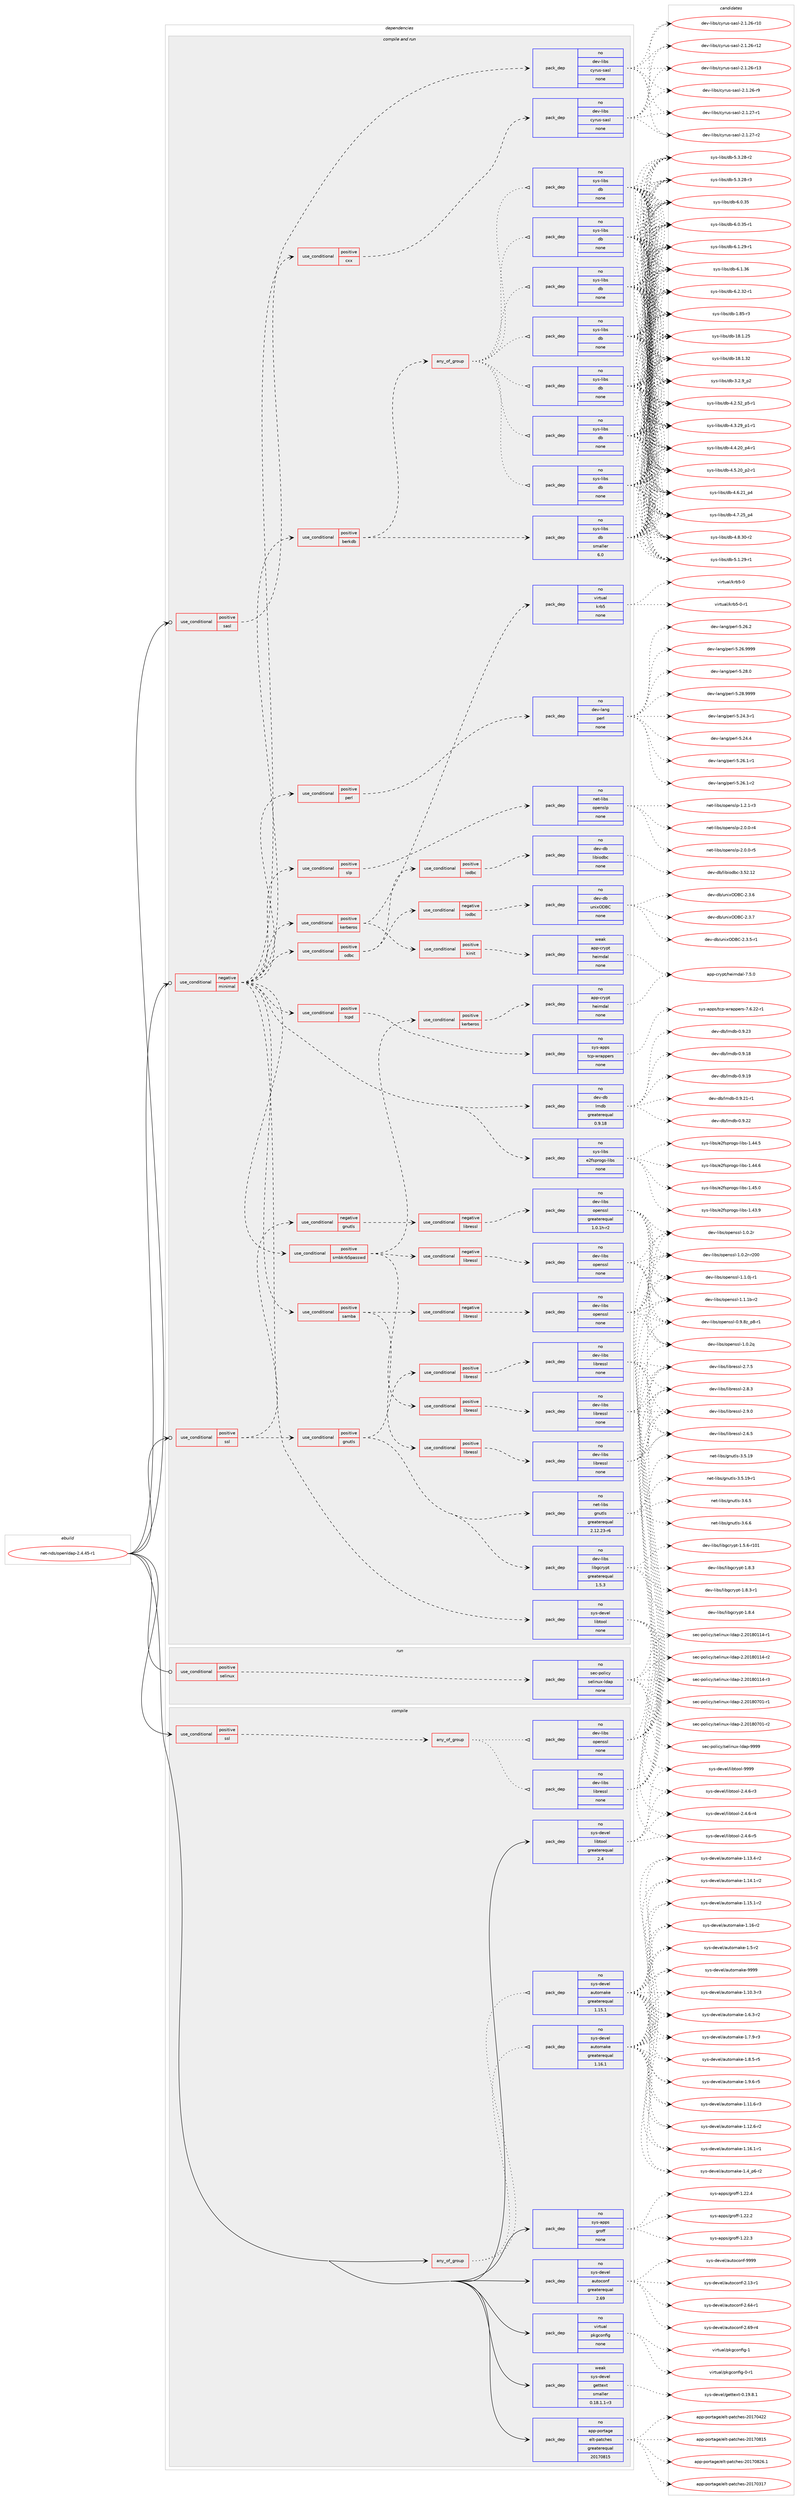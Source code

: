digraph prolog {

# *************
# Graph options
# *************

newrank=true;
concentrate=true;
compound=true;
graph [rankdir=LR,fontname=Helvetica,fontsize=10,ranksep=1.5];#, ranksep=2.5, nodesep=0.2];
edge  [arrowhead=vee];
node  [fontname=Helvetica,fontsize=10];

# **********
# The ebuild
# **********

subgraph cluster_leftcol {
color=gray;
rank=same;
label=<<i>ebuild</i>>;
id [label="net-nds/openldap-2.4.45-r1", color=red, width=4, href="../net-nds/openldap-2.4.45-r1.svg"];
}

# ****************
# The dependencies
# ****************

subgraph cluster_midcol {
color=gray;
label=<<i>dependencies</i>>;
subgraph cluster_compile {
fillcolor="#eeeeee";
style=filled;
label=<<i>compile</i>>;
subgraph any26514 {
dependency1674250 [label=<<TABLE BORDER="0" CELLBORDER="1" CELLSPACING="0" CELLPADDING="4"><TR><TD CELLPADDING="10">any_of_group</TD></TR></TABLE>>, shape=none, color=red];subgraph pack1197163 {
dependency1674251 [label=<<TABLE BORDER="0" CELLBORDER="1" CELLSPACING="0" CELLPADDING="4" WIDTH="220"><TR><TD ROWSPAN="6" CELLPADDING="30">pack_dep</TD></TR><TR><TD WIDTH="110">no</TD></TR><TR><TD>sys-devel</TD></TR><TR><TD>automake</TD></TR><TR><TD>greaterequal</TD></TR><TR><TD>1.16.1</TD></TR></TABLE>>, shape=none, color=blue];
}
dependency1674250:e -> dependency1674251:w [weight=20,style="dotted",arrowhead="oinv"];
subgraph pack1197164 {
dependency1674252 [label=<<TABLE BORDER="0" CELLBORDER="1" CELLSPACING="0" CELLPADDING="4" WIDTH="220"><TR><TD ROWSPAN="6" CELLPADDING="30">pack_dep</TD></TR><TR><TD WIDTH="110">no</TD></TR><TR><TD>sys-devel</TD></TR><TR><TD>automake</TD></TR><TR><TD>greaterequal</TD></TR><TR><TD>1.15.1</TD></TR></TABLE>>, shape=none, color=blue];
}
dependency1674250:e -> dependency1674252:w [weight=20,style="dotted",arrowhead="oinv"];
}
id:e -> dependency1674250:w [weight=20,style="solid",arrowhead="vee"];
subgraph cond449743 {
dependency1674253 [label=<<TABLE BORDER="0" CELLBORDER="1" CELLSPACING="0" CELLPADDING="4"><TR><TD ROWSPAN="3" CELLPADDING="10">use_conditional</TD></TR><TR><TD>positive</TD></TR><TR><TD>ssl</TD></TR></TABLE>>, shape=none, color=red];
subgraph any26515 {
dependency1674254 [label=<<TABLE BORDER="0" CELLBORDER="1" CELLSPACING="0" CELLPADDING="4"><TR><TD CELLPADDING="10">any_of_group</TD></TR></TABLE>>, shape=none, color=red];subgraph pack1197165 {
dependency1674255 [label=<<TABLE BORDER="0" CELLBORDER="1" CELLSPACING="0" CELLPADDING="4" WIDTH="220"><TR><TD ROWSPAN="6" CELLPADDING="30">pack_dep</TD></TR><TR><TD WIDTH="110">no</TD></TR><TR><TD>dev-libs</TD></TR><TR><TD>openssl</TD></TR><TR><TD>none</TD></TR><TR><TD></TD></TR></TABLE>>, shape=none, color=blue];
}
dependency1674254:e -> dependency1674255:w [weight=20,style="dotted",arrowhead="oinv"];
subgraph pack1197166 {
dependency1674256 [label=<<TABLE BORDER="0" CELLBORDER="1" CELLSPACING="0" CELLPADDING="4" WIDTH="220"><TR><TD ROWSPAN="6" CELLPADDING="30">pack_dep</TD></TR><TR><TD WIDTH="110">no</TD></TR><TR><TD>dev-libs</TD></TR><TR><TD>libressl</TD></TR><TR><TD>none</TD></TR><TR><TD></TD></TR></TABLE>>, shape=none, color=blue];
}
dependency1674254:e -> dependency1674256:w [weight=20,style="dotted",arrowhead="oinv"];
}
dependency1674253:e -> dependency1674254:w [weight=20,style="dashed",arrowhead="vee"];
}
id:e -> dependency1674253:w [weight=20,style="solid",arrowhead="vee"];
subgraph pack1197167 {
dependency1674257 [label=<<TABLE BORDER="0" CELLBORDER="1" CELLSPACING="0" CELLPADDING="4" WIDTH="220"><TR><TD ROWSPAN="6" CELLPADDING="30">pack_dep</TD></TR><TR><TD WIDTH="110">no</TD></TR><TR><TD>app-portage</TD></TR><TR><TD>elt-patches</TD></TR><TR><TD>greaterequal</TD></TR><TR><TD>20170815</TD></TR></TABLE>>, shape=none, color=blue];
}
id:e -> dependency1674257:w [weight=20,style="solid",arrowhead="vee"];
subgraph pack1197168 {
dependency1674258 [label=<<TABLE BORDER="0" CELLBORDER="1" CELLSPACING="0" CELLPADDING="4" WIDTH="220"><TR><TD ROWSPAN="6" CELLPADDING="30">pack_dep</TD></TR><TR><TD WIDTH="110">no</TD></TR><TR><TD>sys-apps</TD></TR><TR><TD>groff</TD></TR><TR><TD>none</TD></TR><TR><TD></TD></TR></TABLE>>, shape=none, color=blue];
}
id:e -> dependency1674258:w [weight=20,style="solid",arrowhead="vee"];
subgraph pack1197169 {
dependency1674259 [label=<<TABLE BORDER="0" CELLBORDER="1" CELLSPACING="0" CELLPADDING="4" WIDTH="220"><TR><TD ROWSPAN="6" CELLPADDING="30">pack_dep</TD></TR><TR><TD WIDTH="110">no</TD></TR><TR><TD>sys-devel</TD></TR><TR><TD>autoconf</TD></TR><TR><TD>greaterequal</TD></TR><TR><TD>2.69</TD></TR></TABLE>>, shape=none, color=blue];
}
id:e -> dependency1674259:w [weight=20,style="solid",arrowhead="vee"];
subgraph pack1197170 {
dependency1674260 [label=<<TABLE BORDER="0" CELLBORDER="1" CELLSPACING="0" CELLPADDING="4" WIDTH="220"><TR><TD ROWSPAN="6" CELLPADDING="30">pack_dep</TD></TR><TR><TD WIDTH="110">no</TD></TR><TR><TD>sys-devel</TD></TR><TR><TD>libtool</TD></TR><TR><TD>greaterequal</TD></TR><TR><TD>2.4</TD></TR></TABLE>>, shape=none, color=blue];
}
id:e -> dependency1674260:w [weight=20,style="solid",arrowhead="vee"];
subgraph pack1197171 {
dependency1674261 [label=<<TABLE BORDER="0" CELLBORDER="1" CELLSPACING="0" CELLPADDING="4" WIDTH="220"><TR><TD ROWSPAN="6" CELLPADDING="30">pack_dep</TD></TR><TR><TD WIDTH="110">no</TD></TR><TR><TD>virtual</TD></TR><TR><TD>pkgconfig</TD></TR><TR><TD>none</TD></TR><TR><TD></TD></TR></TABLE>>, shape=none, color=blue];
}
id:e -> dependency1674261:w [weight=20,style="solid",arrowhead="vee"];
subgraph pack1197172 {
dependency1674262 [label=<<TABLE BORDER="0" CELLBORDER="1" CELLSPACING="0" CELLPADDING="4" WIDTH="220"><TR><TD ROWSPAN="6" CELLPADDING="30">pack_dep</TD></TR><TR><TD WIDTH="110">weak</TD></TR><TR><TD>sys-devel</TD></TR><TR><TD>gettext</TD></TR><TR><TD>smaller</TD></TR><TR><TD>0.18.1.1-r3</TD></TR></TABLE>>, shape=none, color=blue];
}
id:e -> dependency1674262:w [weight=20,style="solid",arrowhead="vee"];
}
subgraph cluster_compileandrun {
fillcolor="#eeeeee";
style=filled;
label=<<i>compile and run</i>>;
subgraph cond449744 {
dependency1674263 [label=<<TABLE BORDER="0" CELLBORDER="1" CELLSPACING="0" CELLPADDING="4"><TR><TD ROWSPAN="3" CELLPADDING="10">use_conditional</TD></TR><TR><TD>negative</TD></TR><TR><TD>minimal</TD></TR></TABLE>>, shape=none, color=red];
subgraph pack1197173 {
dependency1674264 [label=<<TABLE BORDER="0" CELLBORDER="1" CELLSPACING="0" CELLPADDING="4" WIDTH="220"><TR><TD ROWSPAN="6" CELLPADDING="30">pack_dep</TD></TR><TR><TD WIDTH="110">no</TD></TR><TR><TD>sys-devel</TD></TR><TR><TD>libtool</TD></TR><TR><TD>none</TD></TR><TR><TD></TD></TR></TABLE>>, shape=none, color=blue];
}
dependency1674263:e -> dependency1674264:w [weight=20,style="dashed",arrowhead="vee"];
subgraph pack1197174 {
dependency1674265 [label=<<TABLE BORDER="0" CELLBORDER="1" CELLSPACING="0" CELLPADDING="4" WIDTH="220"><TR><TD ROWSPAN="6" CELLPADDING="30">pack_dep</TD></TR><TR><TD WIDTH="110">no</TD></TR><TR><TD>sys-libs</TD></TR><TR><TD>e2fsprogs-libs</TD></TR><TR><TD>none</TD></TR><TR><TD></TD></TR></TABLE>>, shape=none, color=blue];
}
dependency1674263:e -> dependency1674265:w [weight=20,style="dashed",arrowhead="vee"];
subgraph pack1197175 {
dependency1674266 [label=<<TABLE BORDER="0" CELLBORDER="1" CELLSPACING="0" CELLPADDING="4" WIDTH="220"><TR><TD ROWSPAN="6" CELLPADDING="30">pack_dep</TD></TR><TR><TD WIDTH="110">no</TD></TR><TR><TD>dev-db</TD></TR><TR><TD>lmdb</TD></TR><TR><TD>greaterequal</TD></TR><TR><TD>0.9.18</TD></TR></TABLE>>, shape=none, color=blue];
}
dependency1674263:e -> dependency1674266:w [weight=20,style="dashed",arrowhead="vee"];
subgraph cond449745 {
dependency1674267 [label=<<TABLE BORDER="0" CELLBORDER="1" CELLSPACING="0" CELLPADDING="4"><TR><TD ROWSPAN="3" CELLPADDING="10">use_conditional</TD></TR><TR><TD>positive</TD></TR><TR><TD>tcpd</TD></TR></TABLE>>, shape=none, color=red];
subgraph pack1197176 {
dependency1674268 [label=<<TABLE BORDER="0" CELLBORDER="1" CELLSPACING="0" CELLPADDING="4" WIDTH="220"><TR><TD ROWSPAN="6" CELLPADDING="30">pack_dep</TD></TR><TR><TD WIDTH="110">no</TD></TR><TR><TD>sys-apps</TD></TR><TR><TD>tcp-wrappers</TD></TR><TR><TD>none</TD></TR><TR><TD></TD></TR></TABLE>>, shape=none, color=blue];
}
dependency1674267:e -> dependency1674268:w [weight=20,style="dashed",arrowhead="vee"];
}
dependency1674263:e -> dependency1674267:w [weight=20,style="dashed",arrowhead="vee"];
subgraph cond449746 {
dependency1674269 [label=<<TABLE BORDER="0" CELLBORDER="1" CELLSPACING="0" CELLPADDING="4"><TR><TD ROWSPAN="3" CELLPADDING="10">use_conditional</TD></TR><TR><TD>positive</TD></TR><TR><TD>odbc</TD></TR></TABLE>>, shape=none, color=red];
subgraph cond449747 {
dependency1674270 [label=<<TABLE BORDER="0" CELLBORDER="1" CELLSPACING="0" CELLPADDING="4"><TR><TD ROWSPAN="3" CELLPADDING="10">use_conditional</TD></TR><TR><TD>negative</TD></TR><TR><TD>iodbc</TD></TR></TABLE>>, shape=none, color=red];
subgraph pack1197177 {
dependency1674271 [label=<<TABLE BORDER="0" CELLBORDER="1" CELLSPACING="0" CELLPADDING="4" WIDTH="220"><TR><TD ROWSPAN="6" CELLPADDING="30">pack_dep</TD></TR><TR><TD WIDTH="110">no</TD></TR><TR><TD>dev-db</TD></TR><TR><TD>unixODBC</TD></TR><TR><TD>none</TD></TR><TR><TD></TD></TR></TABLE>>, shape=none, color=blue];
}
dependency1674270:e -> dependency1674271:w [weight=20,style="dashed",arrowhead="vee"];
}
dependency1674269:e -> dependency1674270:w [weight=20,style="dashed",arrowhead="vee"];
subgraph cond449748 {
dependency1674272 [label=<<TABLE BORDER="0" CELLBORDER="1" CELLSPACING="0" CELLPADDING="4"><TR><TD ROWSPAN="3" CELLPADDING="10">use_conditional</TD></TR><TR><TD>positive</TD></TR><TR><TD>iodbc</TD></TR></TABLE>>, shape=none, color=red];
subgraph pack1197178 {
dependency1674273 [label=<<TABLE BORDER="0" CELLBORDER="1" CELLSPACING="0" CELLPADDING="4" WIDTH="220"><TR><TD ROWSPAN="6" CELLPADDING="30">pack_dep</TD></TR><TR><TD WIDTH="110">no</TD></TR><TR><TD>dev-db</TD></TR><TR><TD>libiodbc</TD></TR><TR><TD>none</TD></TR><TR><TD></TD></TR></TABLE>>, shape=none, color=blue];
}
dependency1674272:e -> dependency1674273:w [weight=20,style="dashed",arrowhead="vee"];
}
dependency1674269:e -> dependency1674272:w [weight=20,style="dashed",arrowhead="vee"];
}
dependency1674263:e -> dependency1674269:w [weight=20,style="dashed",arrowhead="vee"];
subgraph cond449749 {
dependency1674274 [label=<<TABLE BORDER="0" CELLBORDER="1" CELLSPACING="0" CELLPADDING="4"><TR><TD ROWSPAN="3" CELLPADDING="10">use_conditional</TD></TR><TR><TD>positive</TD></TR><TR><TD>slp</TD></TR></TABLE>>, shape=none, color=red];
subgraph pack1197179 {
dependency1674275 [label=<<TABLE BORDER="0" CELLBORDER="1" CELLSPACING="0" CELLPADDING="4" WIDTH="220"><TR><TD ROWSPAN="6" CELLPADDING="30">pack_dep</TD></TR><TR><TD WIDTH="110">no</TD></TR><TR><TD>net-libs</TD></TR><TR><TD>openslp</TD></TR><TR><TD>none</TD></TR><TR><TD></TD></TR></TABLE>>, shape=none, color=blue];
}
dependency1674274:e -> dependency1674275:w [weight=20,style="dashed",arrowhead="vee"];
}
dependency1674263:e -> dependency1674274:w [weight=20,style="dashed",arrowhead="vee"];
subgraph cond449750 {
dependency1674276 [label=<<TABLE BORDER="0" CELLBORDER="1" CELLSPACING="0" CELLPADDING="4"><TR><TD ROWSPAN="3" CELLPADDING="10">use_conditional</TD></TR><TR><TD>positive</TD></TR><TR><TD>perl</TD></TR></TABLE>>, shape=none, color=red];
subgraph pack1197180 {
dependency1674277 [label=<<TABLE BORDER="0" CELLBORDER="1" CELLSPACING="0" CELLPADDING="4" WIDTH="220"><TR><TD ROWSPAN="6" CELLPADDING="30">pack_dep</TD></TR><TR><TD WIDTH="110">no</TD></TR><TR><TD>dev-lang</TD></TR><TR><TD>perl</TD></TR><TR><TD>none</TD></TR><TR><TD></TD></TR></TABLE>>, shape=none, color=blue];
}
dependency1674276:e -> dependency1674277:w [weight=20,style="dashed",arrowhead="vee"];
}
dependency1674263:e -> dependency1674276:w [weight=20,style="dashed",arrowhead="vee"];
subgraph cond449751 {
dependency1674278 [label=<<TABLE BORDER="0" CELLBORDER="1" CELLSPACING="0" CELLPADDING="4"><TR><TD ROWSPAN="3" CELLPADDING="10">use_conditional</TD></TR><TR><TD>positive</TD></TR><TR><TD>samba</TD></TR></TABLE>>, shape=none, color=red];
subgraph cond449752 {
dependency1674279 [label=<<TABLE BORDER="0" CELLBORDER="1" CELLSPACING="0" CELLPADDING="4"><TR><TD ROWSPAN="3" CELLPADDING="10">use_conditional</TD></TR><TR><TD>negative</TD></TR><TR><TD>libressl</TD></TR></TABLE>>, shape=none, color=red];
subgraph pack1197181 {
dependency1674280 [label=<<TABLE BORDER="0" CELLBORDER="1" CELLSPACING="0" CELLPADDING="4" WIDTH="220"><TR><TD ROWSPAN="6" CELLPADDING="30">pack_dep</TD></TR><TR><TD WIDTH="110">no</TD></TR><TR><TD>dev-libs</TD></TR><TR><TD>openssl</TD></TR><TR><TD>none</TD></TR><TR><TD></TD></TR></TABLE>>, shape=none, color=blue];
}
dependency1674279:e -> dependency1674280:w [weight=20,style="dashed",arrowhead="vee"];
}
dependency1674278:e -> dependency1674279:w [weight=20,style="dashed",arrowhead="vee"];
subgraph cond449753 {
dependency1674281 [label=<<TABLE BORDER="0" CELLBORDER="1" CELLSPACING="0" CELLPADDING="4"><TR><TD ROWSPAN="3" CELLPADDING="10">use_conditional</TD></TR><TR><TD>positive</TD></TR><TR><TD>libressl</TD></TR></TABLE>>, shape=none, color=red];
subgraph pack1197182 {
dependency1674282 [label=<<TABLE BORDER="0" CELLBORDER="1" CELLSPACING="0" CELLPADDING="4" WIDTH="220"><TR><TD ROWSPAN="6" CELLPADDING="30">pack_dep</TD></TR><TR><TD WIDTH="110">no</TD></TR><TR><TD>dev-libs</TD></TR><TR><TD>libressl</TD></TR><TR><TD>none</TD></TR><TR><TD></TD></TR></TABLE>>, shape=none, color=blue];
}
dependency1674281:e -> dependency1674282:w [weight=20,style="dashed",arrowhead="vee"];
}
dependency1674278:e -> dependency1674281:w [weight=20,style="dashed",arrowhead="vee"];
}
dependency1674263:e -> dependency1674278:w [weight=20,style="dashed",arrowhead="vee"];
subgraph cond449754 {
dependency1674283 [label=<<TABLE BORDER="0" CELLBORDER="1" CELLSPACING="0" CELLPADDING="4"><TR><TD ROWSPAN="3" CELLPADDING="10">use_conditional</TD></TR><TR><TD>positive</TD></TR><TR><TD>berkdb</TD></TR></TABLE>>, shape=none, color=red];
subgraph pack1197183 {
dependency1674284 [label=<<TABLE BORDER="0" CELLBORDER="1" CELLSPACING="0" CELLPADDING="4" WIDTH="220"><TR><TD ROWSPAN="6" CELLPADDING="30">pack_dep</TD></TR><TR><TD WIDTH="110">no</TD></TR><TR><TD>sys-libs</TD></TR><TR><TD>db</TD></TR><TR><TD>smaller</TD></TR><TR><TD>6.0</TD></TR></TABLE>>, shape=none, color=blue];
}
dependency1674283:e -> dependency1674284:w [weight=20,style="dashed",arrowhead="vee"];
subgraph any26516 {
dependency1674285 [label=<<TABLE BORDER="0" CELLBORDER="1" CELLSPACING="0" CELLPADDING="4"><TR><TD CELLPADDING="10">any_of_group</TD></TR></TABLE>>, shape=none, color=red];subgraph pack1197184 {
dependency1674286 [label=<<TABLE BORDER="0" CELLBORDER="1" CELLSPACING="0" CELLPADDING="4" WIDTH="220"><TR><TD ROWSPAN="6" CELLPADDING="30">pack_dep</TD></TR><TR><TD WIDTH="110">no</TD></TR><TR><TD>sys-libs</TD></TR><TR><TD>db</TD></TR><TR><TD>none</TD></TR><TR><TD></TD></TR></TABLE>>, shape=none, color=blue];
}
dependency1674285:e -> dependency1674286:w [weight=20,style="dotted",arrowhead="oinv"];
subgraph pack1197185 {
dependency1674287 [label=<<TABLE BORDER="0" CELLBORDER="1" CELLSPACING="0" CELLPADDING="4" WIDTH="220"><TR><TD ROWSPAN="6" CELLPADDING="30">pack_dep</TD></TR><TR><TD WIDTH="110">no</TD></TR><TR><TD>sys-libs</TD></TR><TR><TD>db</TD></TR><TR><TD>none</TD></TR><TR><TD></TD></TR></TABLE>>, shape=none, color=blue];
}
dependency1674285:e -> dependency1674287:w [weight=20,style="dotted",arrowhead="oinv"];
subgraph pack1197186 {
dependency1674288 [label=<<TABLE BORDER="0" CELLBORDER="1" CELLSPACING="0" CELLPADDING="4" WIDTH="220"><TR><TD ROWSPAN="6" CELLPADDING="30">pack_dep</TD></TR><TR><TD WIDTH="110">no</TD></TR><TR><TD>sys-libs</TD></TR><TR><TD>db</TD></TR><TR><TD>none</TD></TR><TR><TD></TD></TR></TABLE>>, shape=none, color=blue];
}
dependency1674285:e -> dependency1674288:w [weight=20,style="dotted",arrowhead="oinv"];
subgraph pack1197187 {
dependency1674289 [label=<<TABLE BORDER="0" CELLBORDER="1" CELLSPACING="0" CELLPADDING="4" WIDTH="220"><TR><TD ROWSPAN="6" CELLPADDING="30">pack_dep</TD></TR><TR><TD WIDTH="110">no</TD></TR><TR><TD>sys-libs</TD></TR><TR><TD>db</TD></TR><TR><TD>none</TD></TR><TR><TD></TD></TR></TABLE>>, shape=none, color=blue];
}
dependency1674285:e -> dependency1674289:w [weight=20,style="dotted",arrowhead="oinv"];
subgraph pack1197188 {
dependency1674290 [label=<<TABLE BORDER="0" CELLBORDER="1" CELLSPACING="0" CELLPADDING="4" WIDTH="220"><TR><TD ROWSPAN="6" CELLPADDING="30">pack_dep</TD></TR><TR><TD WIDTH="110">no</TD></TR><TR><TD>sys-libs</TD></TR><TR><TD>db</TD></TR><TR><TD>none</TD></TR><TR><TD></TD></TR></TABLE>>, shape=none, color=blue];
}
dependency1674285:e -> dependency1674290:w [weight=20,style="dotted",arrowhead="oinv"];
subgraph pack1197189 {
dependency1674291 [label=<<TABLE BORDER="0" CELLBORDER="1" CELLSPACING="0" CELLPADDING="4" WIDTH="220"><TR><TD ROWSPAN="6" CELLPADDING="30">pack_dep</TD></TR><TR><TD WIDTH="110">no</TD></TR><TR><TD>sys-libs</TD></TR><TR><TD>db</TD></TR><TR><TD>none</TD></TR><TR><TD></TD></TR></TABLE>>, shape=none, color=blue];
}
dependency1674285:e -> dependency1674291:w [weight=20,style="dotted",arrowhead="oinv"];
subgraph pack1197190 {
dependency1674292 [label=<<TABLE BORDER="0" CELLBORDER="1" CELLSPACING="0" CELLPADDING="4" WIDTH="220"><TR><TD ROWSPAN="6" CELLPADDING="30">pack_dep</TD></TR><TR><TD WIDTH="110">no</TD></TR><TR><TD>sys-libs</TD></TR><TR><TD>db</TD></TR><TR><TD>none</TD></TR><TR><TD></TD></TR></TABLE>>, shape=none, color=blue];
}
dependency1674285:e -> dependency1674292:w [weight=20,style="dotted",arrowhead="oinv"];
}
dependency1674283:e -> dependency1674285:w [weight=20,style="dashed",arrowhead="vee"];
}
dependency1674263:e -> dependency1674283:w [weight=20,style="dashed",arrowhead="vee"];
subgraph cond449755 {
dependency1674293 [label=<<TABLE BORDER="0" CELLBORDER="1" CELLSPACING="0" CELLPADDING="4"><TR><TD ROWSPAN="3" CELLPADDING="10">use_conditional</TD></TR><TR><TD>positive</TD></TR><TR><TD>smbkrb5passwd</TD></TR></TABLE>>, shape=none, color=red];
subgraph cond449756 {
dependency1674294 [label=<<TABLE BORDER="0" CELLBORDER="1" CELLSPACING="0" CELLPADDING="4"><TR><TD ROWSPAN="3" CELLPADDING="10">use_conditional</TD></TR><TR><TD>negative</TD></TR><TR><TD>libressl</TD></TR></TABLE>>, shape=none, color=red];
subgraph pack1197191 {
dependency1674295 [label=<<TABLE BORDER="0" CELLBORDER="1" CELLSPACING="0" CELLPADDING="4" WIDTH="220"><TR><TD ROWSPAN="6" CELLPADDING="30">pack_dep</TD></TR><TR><TD WIDTH="110">no</TD></TR><TR><TD>dev-libs</TD></TR><TR><TD>openssl</TD></TR><TR><TD>none</TD></TR><TR><TD></TD></TR></TABLE>>, shape=none, color=blue];
}
dependency1674294:e -> dependency1674295:w [weight=20,style="dashed",arrowhead="vee"];
}
dependency1674293:e -> dependency1674294:w [weight=20,style="dashed",arrowhead="vee"];
subgraph cond449757 {
dependency1674296 [label=<<TABLE BORDER="0" CELLBORDER="1" CELLSPACING="0" CELLPADDING="4"><TR><TD ROWSPAN="3" CELLPADDING="10">use_conditional</TD></TR><TR><TD>positive</TD></TR><TR><TD>libressl</TD></TR></TABLE>>, shape=none, color=red];
subgraph pack1197192 {
dependency1674297 [label=<<TABLE BORDER="0" CELLBORDER="1" CELLSPACING="0" CELLPADDING="4" WIDTH="220"><TR><TD ROWSPAN="6" CELLPADDING="30">pack_dep</TD></TR><TR><TD WIDTH="110">no</TD></TR><TR><TD>dev-libs</TD></TR><TR><TD>libressl</TD></TR><TR><TD>none</TD></TR><TR><TD></TD></TR></TABLE>>, shape=none, color=blue];
}
dependency1674296:e -> dependency1674297:w [weight=20,style="dashed",arrowhead="vee"];
}
dependency1674293:e -> dependency1674296:w [weight=20,style="dashed",arrowhead="vee"];
subgraph cond449758 {
dependency1674298 [label=<<TABLE BORDER="0" CELLBORDER="1" CELLSPACING="0" CELLPADDING="4"><TR><TD ROWSPAN="3" CELLPADDING="10">use_conditional</TD></TR><TR><TD>positive</TD></TR><TR><TD>kerberos</TD></TR></TABLE>>, shape=none, color=red];
subgraph pack1197193 {
dependency1674299 [label=<<TABLE BORDER="0" CELLBORDER="1" CELLSPACING="0" CELLPADDING="4" WIDTH="220"><TR><TD ROWSPAN="6" CELLPADDING="30">pack_dep</TD></TR><TR><TD WIDTH="110">no</TD></TR><TR><TD>app-crypt</TD></TR><TR><TD>heimdal</TD></TR><TR><TD>none</TD></TR><TR><TD></TD></TR></TABLE>>, shape=none, color=blue];
}
dependency1674298:e -> dependency1674299:w [weight=20,style="dashed",arrowhead="vee"];
}
dependency1674293:e -> dependency1674298:w [weight=20,style="dashed",arrowhead="vee"];
}
dependency1674263:e -> dependency1674293:w [weight=20,style="dashed",arrowhead="vee"];
subgraph cond449759 {
dependency1674300 [label=<<TABLE BORDER="0" CELLBORDER="1" CELLSPACING="0" CELLPADDING="4"><TR><TD ROWSPAN="3" CELLPADDING="10">use_conditional</TD></TR><TR><TD>positive</TD></TR><TR><TD>kerberos</TD></TR></TABLE>>, shape=none, color=red];
subgraph pack1197194 {
dependency1674301 [label=<<TABLE BORDER="0" CELLBORDER="1" CELLSPACING="0" CELLPADDING="4" WIDTH="220"><TR><TD ROWSPAN="6" CELLPADDING="30">pack_dep</TD></TR><TR><TD WIDTH="110">no</TD></TR><TR><TD>virtual</TD></TR><TR><TD>krb5</TD></TR><TR><TD>none</TD></TR><TR><TD></TD></TR></TABLE>>, shape=none, color=blue];
}
dependency1674300:e -> dependency1674301:w [weight=20,style="dashed",arrowhead="vee"];
subgraph cond449760 {
dependency1674302 [label=<<TABLE BORDER="0" CELLBORDER="1" CELLSPACING="0" CELLPADDING="4"><TR><TD ROWSPAN="3" CELLPADDING="10">use_conditional</TD></TR><TR><TD>positive</TD></TR><TR><TD>kinit</TD></TR></TABLE>>, shape=none, color=red];
subgraph pack1197195 {
dependency1674303 [label=<<TABLE BORDER="0" CELLBORDER="1" CELLSPACING="0" CELLPADDING="4" WIDTH="220"><TR><TD ROWSPAN="6" CELLPADDING="30">pack_dep</TD></TR><TR><TD WIDTH="110">weak</TD></TR><TR><TD>app-crypt</TD></TR><TR><TD>heimdal</TD></TR><TR><TD>none</TD></TR><TR><TD></TD></TR></TABLE>>, shape=none, color=blue];
}
dependency1674302:e -> dependency1674303:w [weight=20,style="dashed",arrowhead="vee"];
}
dependency1674300:e -> dependency1674302:w [weight=20,style="dashed",arrowhead="vee"];
}
dependency1674263:e -> dependency1674300:w [weight=20,style="dashed",arrowhead="vee"];
subgraph cond449761 {
dependency1674304 [label=<<TABLE BORDER="0" CELLBORDER="1" CELLSPACING="0" CELLPADDING="4"><TR><TD ROWSPAN="3" CELLPADDING="10">use_conditional</TD></TR><TR><TD>positive</TD></TR><TR><TD>cxx</TD></TR></TABLE>>, shape=none, color=red];
subgraph pack1197196 {
dependency1674305 [label=<<TABLE BORDER="0" CELLBORDER="1" CELLSPACING="0" CELLPADDING="4" WIDTH="220"><TR><TD ROWSPAN="6" CELLPADDING="30">pack_dep</TD></TR><TR><TD WIDTH="110">no</TD></TR><TR><TD>dev-libs</TD></TR><TR><TD>cyrus-sasl</TD></TR><TR><TD>none</TD></TR><TR><TD></TD></TR></TABLE>>, shape=none, color=blue];
}
dependency1674304:e -> dependency1674305:w [weight=20,style="dashed",arrowhead="vee"];
}
dependency1674263:e -> dependency1674304:w [weight=20,style="dashed",arrowhead="vee"];
}
id:e -> dependency1674263:w [weight=20,style="solid",arrowhead="odotvee"];
subgraph cond449762 {
dependency1674306 [label=<<TABLE BORDER="0" CELLBORDER="1" CELLSPACING="0" CELLPADDING="4"><TR><TD ROWSPAN="3" CELLPADDING="10">use_conditional</TD></TR><TR><TD>positive</TD></TR><TR><TD>sasl</TD></TR></TABLE>>, shape=none, color=red];
subgraph pack1197197 {
dependency1674307 [label=<<TABLE BORDER="0" CELLBORDER="1" CELLSPACING="0" CELLPADDING="4" WIDTH="220"><TR><TD ROWSPAN="6" CELLPADDING="30">pack_dep</TD></TR><TR><TD WIDTH="110">no</TD></TR><TR><TD>dev-libs</TD></TR><TR><TD>cyrus-sasl</TD></TR><TR><TD>none</TD></TR><TR><TD></TD></TR></TABLE>>, shape=none, color=blue];
}
dependency1674306:e -> dependency1674307:w [weight=20,style="dashed",arrowhead="vee"];
}
id:e -> dependency1674306:w [weight=20,style="solid",arrowhead="odotvee"];
subgraph cond449763 {
dependency1674308 [label=<<TABLE BORDER="0" CELLBORDER="1" CELLSPACING="0" CELLPADDING="4"><TR><TD ROWSPAN="3" CELLPADDING="10">use_conditional</TD></TR><TR><TD>positive</TD></TR><TR><TD>ssl</TD></TR></TABLE>>, shape=none, color=red];
subgraph cond449764 {
dependency1674309 [label=<<TABLE BORDER="0" CELLBORDER="1" CELLSPACING="0" CELLPADDING="4"><TR><TD ROWSPAN="3" CELLPADDING="10">use_conditional</TD></TR><TR><TD>negative</TD></TR><TR><TD>gnutls</TD></TR></TABLE>>, shape=none, color=red];
subgraph cond449765 {
dependency1674310 [label=<<TABLE BORDER="0" CELLBORDER="1" CELLSPACING="0" CELLPADDING="4"><TR><TD ROWSPAN="3" CELLPADDING="10">use_conditional</TD></TR><TR><TD>negative</TD></TR><TR><TD>libressl</TD></TR></TABLE>>, shape=none, color=red];
subgraph pack1197198 {
dependency1674311 [label=<<TABLE BORDER="0" CELLBORDER="1" CELLSPACING="0" CELLPADDING="4" WIDTH="220"><TR><TD ROWSPAN="6" CELLPADDING="30">pack_dep</TD></TR><TR><TD WIDTH="110">no</TD></TR><TR><TD>dev-libs</TD></TR><TR><TD>openssl</TD></TR><TR><TD>greaterequal</TD></TR><TR><TD>1.0.1h-r2</TD></TR></TABLE>>, shape=none, color=blue];
}
dependency1674310:e -> dependency1674311:w [weight=20,style="dashed",arrowhead="vee"];
}
dependency1674309:e -> dependency1674310:w [weight=20,style="dashed",arrowhead="vee"];
}
dependency1674308:e -> dependency1674309:w [weight=20,style="dashed",arrowhead="vee"];
subgraph cond449766 {
dependency1674312 [label=<<TABLE BORDER="0" CELLBORDER="1" CELLSPACING="0" CELLPADDING="4"><TR><TD ROWSPAN="3" CELLPADDING="10">use_conditional</TD></TR><TR><TD>positive</TD></TR><TR><TD>gnutls</TD></TR></TABLE>>, shape=none, color=red];
subgraph pack1197199 {
dependency1674313 [label=<<TABLE BORDER="0" CELLBORDER="1" CELLSPACING="0" CELLPADDING="4" WIDTH="220"><TR><TD ROWSPAN="6" CELLPADDING="30">pack_dep</TD></TR><TR><TD WIDTH="110">no</TD></TR><TR><TD>net-libs</TD></TR><TR><TD>gnutls</TD></TR><TR><TD>greaterequal</TD></TR><TR><TD>2.12.23-r6</TD></TR></TABLE>>, shape=none, color=blue];
}
dependency1674312:e -> dependency1674313:w [weight=20,style="dashed",arrowhead="vee"];
subgraph cond449767 {
dependency1674314 [label=<<TABLE BORDER="0" CELLBORDER="1" CELLSPACING="0" CELLPADDING="4"><TR><TD ROWSPAN="3" CELLPADDING="10">use_conditional</TD></TR><TR><TD>positive</TD></TR><TR><TD>libressl</TD></TR></TABLE>>, shape=none, color=red];
subgraph pack1197200 {
dependency1674315 [label=<<TABLE BORDER="0" CELLBORDER="1" CELLSPACING="0" CELLPADDING="4" WIDTH="220"><TR><TD ROWSPAN="6" CELLPADDING="30">pack_dep</TD></TR><TR><TD WIDTH="110">no</TD></TR><TR><TD>dev-libs</TD></TR><TR><TD>libressl</TD></TR><TR><TD>none</TD></TR><TR><TD></TD></TR></TABLE>>, shape=none, color=blue];
}
dependency1674314:e -> dependency1674315:w [weight=20,style="dashed",arrowhead="vee"];
}
dependency1674312:e -> dependency1674314:w [weight=20,style="dashed",arrowhead="vee"];
subgraph pack1197201 {
dependency1674316 [label=<<TABLE BORDER="0" CELLBORDER="1" CELLSPACING="0" CELLPADDING="4" WIDTH="220"><TR><TD ROWSPAN="6" CELLPADDING="30">pack_dep</TD></TR><TR><TD WIDTH="110">no</TD></TR><TR><TD>dev-libs</TD></TR><TR><TD>libgcrypt</TD></TR><TR><TD>greaterequal</TD></TR><TR><TD>1.5.3</TD></TR></TABLE>>, shape=none, color=blue];
}
dependency1674312:e -> dependency1674316:w [weight=20,style="dashed",arrowhead="vee"];
}
dependency1674308:e -> dependency1674312:w [weight=20,style="dashed",arrowhead="vee"];
}
id:e -> dependency1674308:w [weight=20,style="solid",arrowhead="odotvee"];
}
subgraph cluster_run {
fillcolor="#eeeeee";
style=filled;
label=<<i>run</i>>;
subgraph cond449768 {
dependency1674317 [label=<<TABLE BORDER="0" CELLBORDER="1" CELLSPACING="0" CELLPADDING="4"><TR><TD ROWSPAN="3" CELLPADDING="10">use_conditional</TD></TR><TR><TD>positive</TD></TR><TR><TD>selinux</TD></TR></TABLE>>, shape=none, color=red];
subgraph pack1197202 {
dependency1674318 [label=<<TABLE BORDER="0" CELLBORDER="1" CELLSPACING="0" CELLPADDING="4" WIDTH="220"><TR><TD ROWSPAN="6" CELLPADDING="30">pack_dep</TD></TR><TR><TD WIDTH="110">no</TD></TR><TR><TD>sec-policy</TD></TR><TR><TD>selinux-ldap</TD></TR><TR><TD>none</TD></TR><TR><TD></TD></TR></TABLE>>, shape=none, color=blue];
}
dependency1674317:e -> dependency1674318:w [weight=20,style="dashed",arrowhead="vee"];
}
id:e -> dependency1674317:w [weight=20,style="solid",arrowhead="odot"];
}
}

# **************
# The candidates
# **************

subgraph cluster_choices {
rank=same;
color=gray;
label=<<i>candidates</i>>;

subgraph choice1197163 {
color=black;
nodesep=1;
choice11512111545100101118101108479711711611110997107101454946494846514511451 [label="sys-devel/automake-1.10.3-r3", color=red, width=4,href="../sys-devel/automake-1.10.3-r3.svg"];
choice11512111545100101118101108479711711611110997107101454946494946544511451 [label="sys-devel/automake-1.11.6-r3", color=red, width=4,href="../sys-devel/automake-1.11.6-r3.svg"];
choice11512111545100101118101108479711711611110997107101454946495046544511450 [label="sys-devel/automake-1.12.6-r2", color=red, width=4,href="../sys-devel/automake-1.12.6-r2.svg"];
choice11512111545100101118101108479711711611110997107101454946495146524511450 [label="sys-devel/automake-1.13.4-r2", color=red, width=4,href="../sys-devel/automake-1.13.4-r2.svg"];
choice11512111545100101118101108479711711611110997107101454946495246494511450 [label="sys-devel/automake-1.14.1-r2", color=red, width=4,href="../sys-devel/automake-1.14.1-r2.svg"];
choice11512111545100101118101108479711711611110997107101454946495346494511450 [label="sys-devel/automake-1.15.1-r2", color=red, width=4,href="../sys-devel/automake-1.15.1-r2.svg"];
choice1151211154510010111810110847971171161111099710710145494649544511450 [label="sys-devel/automake-1.16-r2", color=red, width=4,href="../sys-devel/automake-1.16-r2.svg"];
choice11512111545100101118101108479711711611110997107101454946495446494511449 [label="sys-devel/automake-1.16.1-r1", color=red, width=4,href="../sys-devel/automake-1.16.1-r1.svg"];
choice115121115451001011181011084797117116111109971071014549465295112544511450 [label="sys-devel/automake-1.4_p6-r2", color=red, width=4,href="../sys-devel/automake-1.4_p6-r2.svg"];
choice11512111545100101118101108479711711611110997107101454946534511450 [label="sys-devel/automake-1.5-r2", color=red, width=4,href="../sys-devel/automake-1.5-r2.svg"];
choice115121115451001011181011084797117116111109971071014549465446514511450 [label="sys-devel/automake-1.6.3-r2", color=red, width=4,href="../sys-devel/automake-1.6.3-r2.svg"];
choice115121115451001011181011084797117116111109971071014549465546574511451 [label="sys-devel/automake-1.7.9-r3", color=red, width=4,href="../sys-devel/automake-1.7.9-r3.svg"];
choice115121115451001011181011084797117116111109971071014549465646534511453 [label="sys-devel/automake-1.8.5-r5", color=red, width=4,href="../sys-devel/automake-1.8.5-r5.svg"];
choice115121115451001011181011084797117116111109971071014549465746544511453 [label="sys-devel/automake-1.9.6-r5", color=red, width=4,href="../sys-devel/automake-1.9.6-r5.svg"];
choice115121115451001011181011084797117116111109971071014557575757 [label="sys-devel/automake-9999", color=red, width=4,href="../sys-devel/automake-9999.svg"];
dependency1674251:e -> choice11512111545100101118101108479711711611110997107101454946494846514511451:w [style=dotted,weight="100"];
dependency1674251:e -> choice11512111545100101118101108479711711611110997107101454946494946544511451:w [style=dotted,weight="100"];
dependency1674251:e -> choice11512111545100101118101108479711711611110997107101454946495046544511450:w [style=dotted,weight="100"];
dependency1674251:e -> choice11512111545100101118101108479711711611110997107101454946495146524511450:w [style=dotted,weight="100"];
dependency1674251:e -> choice11512111545100101118101108479711711611110997107101454946495246494511450:w [style=dotted,weight="100"];
dependency1674251:e -> choice11512111545100101118101108479711711611110997107101454946495346494511450:w [style=dotted,weight="100"];
dependency1674251:e -> choice1151211154510010111810110847971171161111099710710145494649544511450:w [style=dotted,weight="100"];
dependency1674251:e -> choice11512111545100101118101108479711711611110997107101454946495446494511449:w [style=dotted,weight="100"];
dependency1674251:e -> choice115121115451001011181011084797117116111109971071014549465295112544511450:w [style=dotted,weight="100"];
dependency1674251:e -> choice11512111545100101118101108479711711611110997107101454946534511450:w [style=dotted,weight="100"];
dependency1674251:e -> choice115121115451001011181011084797117116111109971071014549465446514511450:w [style=dotted,weight="100"];
dependency1674251:e -> choice115121115451001011181011084797117116111109971071014549465546574511451:w [style=dotted,weight="100"];
dependency1674251:e -> choice115121115451001011181011084797117116111109971071014549465646534511453:w [style=dotted,weight="100"];
dependency1674251:e -> choice115121115451001011181011084797117116111109971071014549465746544511453:w [style=dotted,weight="100"];
dependency1674251:e -> choice115121115451001011181011084797117116111109971071014557575757:w [style=dotted,weight="100"];
}
subgraph choice1197164 {
color=black;
nodesep=1;
choice11512111545100101118101108479711711611110997107101454946494846514511451 [label="sys-devel/automake-1.10.3-r3", color=red, width=4,href="../sys-devel/automake-1.10.3-r3.svg"];
choice11512111545100101118101108479711711611110997107101454946494946544511451 [label="sys-devel/automake-1.11.6-r3", color=red, width=4,href="../sys-devel/automake-1.11.6-r3.svg"];
choice11512111545100101118101108479711711611110997107101454946495046544511450 [label="sys-devel/automake-1.12.6-r2", color=red, width=4,href="../sys-devel/automake-1.12.6-r2.svg"];
choice11512111545100101118101108479711711611110997107101454946495146524511450 [label="sys-devel/automake-1.13.4-r2", color=red, width=4,href="../sys-devel/automake-1.13.4-r2.svg"];
choice11512111545100101118101108479711711611110997107101454946495246494511450 [label="sys-devel/automake-1.14.1-r2", color=red, width=4,href="../sys-devel/automake-1.14.1-r2.svg"];
choice11512111545100101118101108479711711611110997107101454946495346494511450 [label="sys-devel/automake-1.15.1-r2", color=red, width=4,href="../sys-devel/automake-1.15.1-r2.svg"];
choice1151211154510010111810110847971171161111099710710145494649544511450 [label="sys-devel/automake-1.16-r2", color=red, width=4,href="../sys-devel/automake-1.16-r2.svg"];
choice11512111545100101118101108479711711611110997107101454946495446494511449 [label="sys-devel/automake-1.16.1-r1", color=red, width=4,href="../sys-devel/automake-1.16.1-r1.svg"];
choice115121115451001011181011084797117116111109971071014549465295112544511450 [label="sys-devel/automake-1.4_p6-r2", color=red, width=4,href="../sys-devel/automake-1.4_p6-r2.svg"];
choice11512111545100101118101108479711711611110997107101454946534511450 [label="sys-devel/automake-1.5-r2", color=red, width=4,href="../sys-devel/automake-1.5-r2.svg"];
choice115121115451001011181011084797117116111109971071014549465446514511450 [label="sys-devel/automake-1.6.3-r2", color=red, width=4,href="../sys-devel/automake-1.6.3-r2.svg"];
choice115121115451001011181011084797117116111109971071014549465546574511451 [label="sys-devel/automake-1.7.9-r3", color=red, width=4,href="../sys-devel/automake-1.7.9-r3.svg"];
choice115121115451001011181011084797117116111109971071014549465646534511453 [label="sys-devel/automake-1.8.5-r5", color=red, width=4,href="../sys-devel/automake-1.8.5-r5.svg"];
choice115121115451001011181011084797117116111109971071014549465746544511453 [label="sys-devel/automake-1.9.6-r5", color=red, width=4,href="../sys-devel/automake-1.9.6-r5.svg"];
choice115121115451001011181011084797117116111109971071014557575757 [label="sys-devel/automake-9999", color=red, width=4,href="../sys-devel/automake-9999.svg"];
dependency1674252:e -> choice11512111545100101118101108479711711611110997107101454946494846514511451:w [style=dotted,weight="100"];
dependency1674252:e -> choice11512111545100101118101108479711711611110997107101454946494946544511451:w [style=dotted,weight="100"];
dependency1674252:e -> choice11512111545100101118101108479711711611110997107101454946495046544511450:w [style=dotted,weight="100"];
dependency1674252:e -> choice11512111545100101118101108479711711611110997107101454946495146524511450:w [style=dotted,weight="100"];
dependency1674252:e -> choice11512111545100101118101108479711711611110997107101454946495246494511450:w [style=dotted,weight="100"];
dependency1674252:e -> choice11512111545100101118101108479711711611110997107101454946495346494511450:w [style=dotted,weight="100"];
dependency1674252:e -> choice1151211154510010111810110847971171161111099710710145494649544511450:w [style=dotted,weight="100"];
dependency1674252:e -> choice11512111545100101118101108479711711611110997107101454946495446494511449:w [style=dotted,weight="100"];
dependency1674252:e -> choice115121115451001011181011084797117116111109971071014549465295112544511450:w [style=dotted,weight="100"];
dependency1674252:e -> choice11512111545100101118101108479711711611110997107101454946534511450:w [style=dotted,weight="100"];
dependency1674252:e -> choice115121115451001011181011084797117116111109971071014549465446514511450:w [style=dotted,weight="100"];
dependency1674252:e -> choice115121115451001011181011084797117116111109971071014549465546574511451:w [style=dotted,weight="100"];
dependency1674252:e -> choice115121115451001011181011084797117116111109971071014549465646534511453:w [style=dotted,weight="100"];
dependency1674252:e -> choice115121115451001011181011084797117116111109971071014549465746544511453:w [style=dotted,weight="100"];
dependency1674252:e -> choice115121115451001011181011084797117116111109971071014557575757:w [style=dotted,weight="100"];
}
subgraph choice1197165 {
color=black;
nodesep=1;
choice10010111845108105981154711111210111011511510845484657465612295112564511449 [label="dev-libs/openssl-0.9.8z_p8-r1", color=red, width=4,href="../dev-libs/openssl-0.9.8z_p8-r1.svg"];
choice100101118451081059811547111112101110115115108454946484650113 [label="dev-libs/openssl-1.0.2q", color=red, width=4,href="../dev-libs/openssl-1.0.2q.svg"];
choice100101118451081059811547111112101110115115108454946484650114 [label="dev-libs/openssl-1.0.2r", color=red, width=4,href="../dev-libs/openssl-1.0.2r.svg"];
choice10010111845108105981154711111210111011511510845494648465011445114504848 [label="dev-libs/openssl-1.0.2r-r200", color=red, width=4,href="../dev-libs/openssl-1.0.2r-r200.svg"];
choice1001011184510810598115471111121011101151151084549464946481064511449 [label="dev-libs/openssl-1.1.0j-r1", color=red, width=4,href="../dev-libs/openssl-1.1.0j-r1.svg"];
choice100101118451081059811547111112101110115115108454946494649984511450 [label="dev-libs/openssl-1.1.1b-r2", color=red, width=4,href="../dev-libs/openssl-1.1.1b-r2.svg"];
dependency1674255:e -> choice10010111845108105981154711111210111011511510845484657465612295112564511449:w [style=dotted,weight="100"];
dependency1674255:e -> choice100101118451081059811547111112101110115115108454946484650113:w [style=dotted,weight="100"];
dependency1674255:e -> choice100101118451081059811547111112101110115115108454946484650114:w [style=dotted,weight="100"];
dependency1674255:e -> choice10010111845108105981154711111210111011511510845494648465011445114504848:w [style=dotted,weight="100"];
dependency1674255:e -> choice1001011184510810598115471111121011101151151084549464946481064511449:w [style=dotted,weight="100"];
dependency1674255:e -> choice100101118451081059811547111112101110115115108454946494649984511450:w [style=dotted,weight="100"];
}
subgraph choice1197166 {
color=black;
nodesep=1;
choice10010111845108105981154710810598114101115115108455046544653 [label="dev-libs/libressl-2.6.5", color=red, width=4,href="../dev-libs/libressl-2.6.5.svg"];
choice10010111845108105981154710810598114101115115108455046554653 [label="dev-libs/libressl-2.7.5", color=red, width=4,href="../dev-libs/libressl-2.7.5.svg"];
choice10010111845108105981154710810598114101115115108455046564651 [label="dev-libs/libressl-2.8.3", color=red, width=4,href="../dev-libs/libressl-2.8.3.svg"];
choice10010111845108105981154710810598114101115115108455046574648 [label="dev-libs/libressl-2.9.0", color=red, width=4,href="../dev-libs/libressl-2.9.0.svg"];
dependency1674256:e -> choice10010111845108105981154710810598114101115115108455046544653:w [style=dotted,weight="100"];
dependency1674256:e -> choice10010111845108105981154710810598114101115115108455046554653:w [style=dotted,weight="100"];
dependency1674256:e -> choice10010111845108105981154710810598114101115115108455046564651:w [style=dotted,weight="100"];
dependency1674256:e -> choice10010111845108105981154710810598114101115115108455046574648:w [style=dotted,weight="100"];
}
subgraph choice1197167 {
color=black;
nodesep=1;
choice97112112451121111141169710310147101108116451129711699104101115455048495548514955 [label="app-portage/elt-patches-20170317", color=red, width=4,href="../app-portage/elt-patches-20170317.svg"];
choice97112112451121111141169710310147101108116451129711699104101115455048495548525050 [label="app-portage/elt-patches-20170422", color=red, width=4,href="../app-portage/elt-patches-20170422.svg"];
choice97112112451121111141169710310147101108116451129711699104101115455048495548564953 [label="app-portage/elt-patches-20170815", color=red, width=4,href="../app-portage/elt-patches-20170815.svg"];
choice971121124511211111411697103101471011081164511297116991041011154550484955485650544649 [label="app-portage/elt-patches-20170826.1", color=red, width=4,href="../app-portage/elt-patches-20170826.1.svg"];
dependency1674257:e -> choice97112112451121111141169710310147101108116451129711699104101115455048495548514955:w [style=dotted,weight="100"];
dependency1674257:e -> choice97112112451121111141169710310147101108116451129711699104101115455048495548525050:w [style=dotted,weight="100"];
dependency1674257:e -> choice97112112451121111141169710310147101108116451129711699104101115455048495548564953:w [style=dotted,weight="100"];
dependency1674257:e -> choice971121124511211111411697103101471011081164511297116991041011154550484955485650544649:w [style=dotted,weight="100"];
}
subgraph choice1197168 {
color=black;
nodesep=1;
choice11512111545971121121154710311411110210245494650504650 [label="sys-apps/groff-1.22.2", color=red, width=4,href="../sys-apps/groff-1.22.2.svg"];
choice11512111545971121121154710311411110210245494650504651 [label="sys-apps/groff-1.22.3", color=red, width=4,href="../sys-apps/groff-1.22.3.svg"];
choice11512111545971121121154710311411110210245494650504652 [label="sys-apps/groff-1.22.4", color=red, width=4,href="../sys-apps/groff-1.22.4.svg"];
dependency1674258:e -> choice11512111545971121121154710311411110210245494650504650:w [style=dotted,weight="100"];
dependency1674258:e -> choice11512111545971121121154710311411110210245494650504651:w [style=dotted,weight="100"];
dependency1674258:e -> choice11512111545971121121154710311411110210245494650504652:w [style=dotted,weight="100"];
}
subgraph choice1197169 {
color=black;
nodesep=1;
choice1151211154510010111810110847971171161119911111010245504649514511449 [label="sys-devel/autoconf-2.13-r1", color=red, width=4,href="../sys-devel/autoconf-2.13-r1.svg"];
choice1151211154510010111810110847971171161119911111010245504654524511449 [label="sys-devel/autoconf-2.64-r1", color=red, width=4,href="../sys-devel/autoconf-2.64-r1.svg"];
choice1151211154510010111810110847971171161119911111010245504654574511452 [label="sys-devel/autoconf-2.69-r4", color=red, width=4,href="../sys-devel/autoconf-2.69-r4.svg"];
choice115121115451001011181011084797117116111991111101024557575757 [label="sys-devel/autoconf-9999", color=red, width=4,href="../sys-devel/autoconf-9999.svg"];
dependency1674259:e -> choice1151211154510010111810110847971171161119911111010245504649514511449:w [style=dotted,weight="100"];
dependency1674259:e -> choice1151211154510010111810110847971171161119911111010245504654524511449:w [style=dotted,weight="100"];
dependency1674259:e -> choice1151211154510010111810110847971171161119911111010245504654574511452:w [style=dotted,weight="100"];
dependency1674259:e -> choice115121115451001011181011084797117116111991111101024557575757:w [style=dotted,weight="100"];
}
subgraph choice1197170 {
color=black;
nodesep=1;
choice1151211154510010111810110847108105981161111111084550465246544511451 [label="sys-devel/libtool-2.4.6-r3", color=red, width=4,href="../sys-devel/libtool-2.4.6-r3.svg"];
choice1151211154510010111810110847108105981161111111084550465246544511452 [label="sys-devel/libtool-2.4.6-r4", color=red, width=4,href="../sys-devel/libtool-2.4.6-r4.svg"];
choice1151211154510010111810110847108105981161111111084550465246544511453 [label="sys-devel/libtool-2.4.6-r5", color=red, width=4,href="../sys-devel/libtool-2.4.6-r5.svg"];
choice1151211154510010111810110847108105981161111111084557575757 [label="sys-devel/libtool-9999", color=red, width=4,href="../sys-devel/libtool-9999.svg"];
dependency1674260:e -> choice1151211154510010111810110847108105981161111111084550465246544511451:w [style=dotted,weight="100"];
dependency1674260:e -> choice1151211154510010111810110847108105981161111111084550465246544511452:w [style=dotted,weight="100"];
dependency1674260:e -> choice1151211154510010111810110847108105981161111111084550465246544511453:w [style=dotted,weight="100"];
dependency1674260:e -> choice1151211154510010111810110847108105981161111111084557575757:w [style=dotted,weight="100"];
}
subgraph choice1197171 {
color=black;
nodesep=1;
choice11810511411611797108471121071039911111010210510345484511449 [label="virtual/pkgconfig-0-r1", color=red, width=4,href="../virtual/pkgconfig-0-r1.svg"];
choice1181051141161179710847112107103991111101021051034549 [label="virtual/pkgconfig-1", color=red, width=4,href="../virtual/pkgconfig-1.svg"];
dependency1674261:e -> choice11810511411611797108471121071039911111010210510345484511449:w [style=dotted,weight="100"];
dependency1674261:e -> choice1181051141161179710847112107103991111101021051034549:w [style=dotted,weight="100"];
}
subgraph choice1197172 {
color=black;
nodesep=1;
choice1151211154510010111810110847103101116116101120116454846495746564649 [label="sys-devel/gettext-0.19.8.1", color=red, width=4,href="../sys-devel/gettext-0.19.8.1.svg"];
dependency1674262:e -> choice1151211154510010111810110847103101116116101120116454846495746564649:w [style=dotted,weight="100"];
}
subgraph choice1197173 {
color=black;
nodesep=1;
choice1151211154510010111810110847108105981161111111084550465246544511451 [label="sys-devel/libtool-2.4.6-r3", color=red, width=4,href="../sys-devel/libtool-2.4.6-r3.svg"];
choice1151211154510010111810110847108105981161111111084550465246544511452 [label="sys-devel/libtool-2.4.6-r4", color=red, width=4,href="../sys-devel/libtool-2.4.6-r4.svg"];
choice1151211154510010111810110847108105981161111111084550465246544511453 [label="sys-devel/libtool-2.4.6-r5", color=red, width=4,href="../sys-devel/libtool-2.4.6-r5.svg"];
choice1151211154510010111810110847108105981161111111084557575757 [label="sys-devel/libtool-9999", color=red, width=4,href="../sys-devel/libtool-9999.svg"];
dependency1674264:e -> choice1151211154510010111810110847108105981161111111084550465246544511451:w [style=dotted,weight="100"];
dependency1674264:e -> choice1151211154510010111810110847108105981161111111084550465246544511452:w [style=dotted,weight="100"];
dependency1674264:e -> choice1151211154510010111810110847108105981161111111084550465246544511453:w [style=dotted,weight="100"];
dependency1674264:e -> choice1151211154510010111810110847108105981161111111084557575757:w [style=dotted,weight="100"];
}
subgraph choice1197174 {
color=black;
nodesep=1;
choice11512111545108105981154710150102115112114111103115451081059811545494652514657 [label="sys-libs/e2fsprogs-libs-1.43.9", color=red, width=4,href="../sys-libs/e2fsprogs-libs-1.43.9.svg"];
choice11512111545108105981154710150102115112114111103115451081059811545494652524653 [label="sys-libs/e2fsprogs-libs-1.44.5", color=red, width=4,href="../sys-libs/e2fsprogs-libs-1.44.5.svg"];
choice11512111545108105981154710150102115112114111103115451081059811545494652524654 [label="sys-libs/e2fsprogs-libs-1.44.6", color=red, width=4,href="../sys-libs/e2fsprogs-libs-1.44.6.svg"];
choice11512111545108105981154710150102115112114111103115451081059811545494652534648 [label="sys-libs/e2fsprogs-libs-1.45.0", color=red, width=4,href="../sys-libs/e2fsprogs-libs-1.45.0.svg"];
dependency1674265:e -> choice11512111545108105981154710150102115112114111103115451081059811545494652514657:w [style=dotted,weight="100"];
dependency1674265:e -> choice11512111545108105981154710150102115112114111103115451081059811545494652524653:w [style=dotted,weight="100"];
dependency1674265:e -> choice11512111545108105981154710150102115112114111103115451081059811545494652524654:w [style=dotted,weight="100"];
dependency1674265:e -> choice11512111545108105981154710150102115112114111103115451081059811545494652534648:w [style=dotted,weight="100"];
}
subgraph choice1197175 {
color=black;
nodesep=1;
choice1001011184510098471081091009845484657464956 [label="dev-db/lmdb-0.9.18", color=red, width=4,href="../dev-db/lmdb-0.9.18.svg"];
choice1001011184510098471081091009845484657464957 [label="dev-db/lmdb-0.9.19", color=red, width=4,href="../dev-db/lmdb-0.9.19.svg"];
choice10010111845100984710810910098454846574650494511449 [label="dev-db/lmdb-0.9.21-r1", color=red, width=4,href="../dev-db/lmdb-0.9.21-r1.svg"];
choice1001011184510098471081091009845484657465050 [label="dev-db/lmdb-0.9.22", color=red, width=4,href="../dev-db/lmdb-0.9.22.svg"];
choice1001011184510098471081091009845484657465051 [label="dev-db/lmdb-0.9.23", color=red, width=4,href="../dev-db/lmdb-0.9.23.svg"];
dependency1674266:e -> choice1001011184510098471081091009845484657464956:w [style=dotted,weight="100"];
dependency1674266:e -> choice1001011184510098471081091009845484657464957:w [style=dotted,weight="100"];
dependency1674266:e -> choice10010111845100984710810910098454846574650494511449:w [style=dotted,weight="100"];
dependency1674266:e -> choice1001011184510098471081091009845484657465050:w [style=dotted,weight="100"];
dependency1674266:e -> choice1001011184510098471081091009845484657465051:w [style=dotted,weight="100"];
}
subgraph choice1197176 {
color=black;
nodesep=1;
choice115121115459711211211547116991124511911497112112101114115455546544650504511449 [label="sys-apps/tcp-wrappers-7.6.22-r1", color=red, width=4,href="../sys-apps/tcp-wrappers-7.6.22-r1.svg"];
dependency1674268:e -> choice115121115459711211211547116991124511911497112112101114115455546544650504511449:w [style=dotted,weight="100"];
}
subgraph choice1197177 {
color=black;
nodesep=1;
choice100101118451009847117110105120796866674550465146534511449 [label="dev-db/unixODBC-2.3.5-r1", color=red, width=4,href="../dev-db/unixODBC-2.3.5-r1.svg"];
choice10010111845100984711711010512079686667455046514654 [label="dev-db/unixODBC-2.3.6", color=red, width=4,href="../dev-db/unixODBC-2.3.6.svg"];
choice10010111845100984711711010512079686667455046514655 [label="dev-db/unixODBC-2.3.7", color=red, width=4,href="../dev-db/unixODBC-2.3.7.svg"];
dependency1674271:e -> choice100101118451009847117110105120796866674550465146534511449:w [style=dotted,weight="100"];
dependency1674271:e -> choice10010111845100984711711010512079686667455046514654:w [style=dotted,weight="100"];
dependency1674271:e -> choice10010111845100984711711010512079686667455046514655:w [style=dotted,weight="100"];
}
subgraph choice1197178 {
color=black;
nodesep=1;
choice1001011184510098471081059810511110098994551465350464950 [label="dev-db/libiodbc-3.52.12", color=red, width=4,href="../dev-db/libiodbc-3.52.12.svg"];
dependency1674273:e -> choice1001011184510098471081059810511110098994551465350464950:w [style=dotted,weight="100"];
}
subgraph choice1197179 {
color=black;
nodesep=1;
choice1101011164510810598115471111121011101151081124549465046494511451 [label="net-libs/openslp-1.2.1-r3", color=red, width=4,href="../net-libs/openslp-1.2.1-r3.svg"];
choice1101011164510810598115471111121011101151081124550464846484511452 [label="net-libs/openslp-2.0.0-r4", color=red, width=4,href="../net-libs/openslp-2.0.0-r4.svg"];
choice1101011164510810598115471111121011101151081124550464846484511453 [label="net-libs/openslp-2.0.0-r5", color=red, width=4,href="../net-libs/openslp-2.0.0-r5.svg"];
dependency1674275:e -> choice1101011164510810598115471111121011101151081124549465046494511451:w [style=dotted,weight="100"];
dependency1674275:e -> choice1101011164510810598115471111121011101151081124550464846484511452:w [style=dotted,weight="100"];
dependency1674275:e -> choice1101011164510810598115471111121011101151081124550464846484511453:w [style=dotted,weight="100"];
}
subgraph choice1197180 {
color=black;
nodesep=1;
choice100101118451089711010347112101114108455346505246514511449 [label="dev-lang/perl-5.24.3-r1", color=red, width=4,href="../dev-lang/perl-5.24.3-r1.svg"];
choice10010111845108971101034711210111410845534650524652 [label="dev-lang/perl-5.24.4", color=red, width=4,href="../dev-lang/perl-5.24.4.svg"];
choice100101118451089711010347112101114108455346505446494511449 [label="dev-lang/perl-5.26.1-r1", color=red, width=4,href="../dev-lang/perl-5.26.1-r1.svg"];
choice100101118451089711010347112101114108455346505446494511450 [label="dev-lang/perl-5.26.1-r2", color=red, width=4,href="../dev-lang/perl-5.26.1-r2.svg"];
choice10010111845108971101034711210111410845534650544650 [label="dev-lang/perl-5.26.2", color=red, width=4,href="../dev-lang/perl-5.26.2.svg"];
choice10010111845108971101034711210111410845534650544657575757 [label="dev-lang/perl-5.26.9999", color=red, width=4,href="../dev-lang/perl-5.26.9999.svg"];
choice10010111845108971101034711210111410845534650564648 [label="dev-lang/perl-5.28.0", color=red, width=4,href="../dev-lang/perl-5.28.0.svg"];
choice10010111845108971101034711210111410845534650564657575757 [label="dev-lang/perl-5.28.9999", color=red, width=4,href="../dev-lang/perl-5.28.9999.svg"];
dependency1674277:e -> choice100101118451089711010347112101114108455346505246514511449:w [style=dotted,weight="100"];
dependency1674277:e -> choice10010111845108971101034711210111410845534650524652:w [style=dotted,weight="100"];
dependency1674277:e -> choice100101118451089711010347112101114108455346505446494511449:w [style=dotted,weight="100"];
dependency1674277:e -> choice100101118451089711010347112101114108455346505446494511450:w [style=dotted,weight="100"];
dependency1674277:e -> choice10010111845108971101034711210111410845534650544650:w [style=dotted,weight="100"];
dependency1674277:e -> choice10010111845108971101034711210111410845534650544657575757:w [style=dotted,weight="100"];
dependency1674277:e -> choice10010111845108971101034711210111410845534650564648:w [style=dotted,weight="100"];
dependency1674277:e -> choice10010111845108971101034711210111410845534650564657575757:w [style=dotted,weight="100"];
}
subgraph choice1197181 {
color=black;
nodesep=1;
choice10010111845108105981154711111210111011511510845484657465612295112564511449 [label="dev-libs/openssl-0.9.8z_p8-r1", color=red, width=4,href="../dev-libs/openssl-0.9.8z_p8-r1.svg"];
choice100101118451081059811547111112101110115115108454946484650113 [label="dev-libs/openssl-1.0.2q", color=red, width=4,href="../dev-libs/openssl-1.0.2q.svg"];
choice100101118451081059811547111112101110115115108454946484650114 [label="dev-libs/openssl-1.0.2r", color=red, width=4,href="../dev-libs/openssl-1.0.2r.svg"];
choice10010111845108105981154711111210111011511510845494648465011445114504848 [label="dev-libs/openssl-1.0.2r-r200", color=red, width=4,href="../dev-libs/openssl-1.0.2r-r200.svg"];
choice1001011184510810598115471111121011101151151084549464946481064511449 [label="dev-libs/openssl-1.1.0j-r1", color=red, width=4,href="../dev-libs/openssl-1.1.0j-r1.svg"];
choice100101118451081059811547111112101110115115108454946494649984511450 [label="dev-libs/openssl-1.1.1b-r2", color=red, width=4,href="../dev-libs/openssl-1.1.1b-r2.svg"];
dependency1674280:e -> choice10010111845108105981154711111210111011511510845484657465612295112564511449:w [style=dotted,weight="100"];
dependency1674280:e -> choice100101118451081059811547111112101110115115108454946484650113:w [style=dotted,weight="100"];
dependency1674280:e -> choice100101118451081059811547111112101110115115108454946484650114:w [style=dotted,weight="100"];
dependency1674280:e -> choice10010111845108105981154711111210111011511510845494648465011445114504848:w [style=dotted,weight="100"];
dependency1674280:e -> choice1001011184510810598115471111121011101151151084549464946481064511449:w [style=dotted,weight="100"];
dependency1674280:e -> choice100101118451081059811547111112101110115115108454946494649984511450:w [style=dotted,weight="100"];
}
subgraph choice1197182 {
color=black;
nodesep=1;
choice10010111845108105981154710810598114101115115108455046544653 [label="dev-libs/libressl-2.6.5", color=red, width=4,href="../dev-libs/libressl-2.6.5.svg"];
choice10010111845108105981154710810598114101115115108455046554653 [label="dev-libs/libressl-2.7.5", color=red, width=4,href="../dev-libs/libressl-2.7.5.svg"];
choice10010111845108105981154710810598114101115115108455046564651 [label="dev-libs/libressl-2.8.3", color=red, width=4,href="../dev-libs/libressl-2.8.3.svg"];
choice10010111845108105981154710810598114101115115108455046574648 [label="dev-libs/libressl-2.9.0", color=red, width=4,href="../dev-libs/libressl-2.9.0.svg"];
dependency1674282:e -> choice10010111845108105981154710810598114101115115108455046544653:w [style=dotted,weight="100"];
dependency1674282:e -> choice10010111845108105981154710810598114101115115108455046554653:w [style=dotted,weight="100"];
dependency1674282:e -> choice10010111845108105981154710810598114101115115108455046564651:w [style=dotted,weight="100"];
dependency1674282:e -> choice10010111845108105981154710810598114101115115108455046574648:w [style=dotted,weight="100"];
}
subgraph choice1197183 {
color=black;
nodesep=1;
choice1151211154510810598115471009845494656534511451 [label="sys-libs/db-1.85-r3", color=red, width=4,href="../sys-libs/db-1.85-r3.svg"];
choice115121115451081059811547100984549564649465053 [label="sys-libs/db-18.1.25", color=red, width=4,href="../sys-libs/db-18.1.25.svg"];
choice115121115451081059811547100984549564649465150 [label="sys-libs/db-18.1.32", color=red, width=4,href="../sys-libs/db-18.1.32.svg"];
choice115121115451081059811547100984551465046579511250 [label="sys-libs/db-3.2.9_p2", color=red, width=4,href="../sys-libs/db-3.2.9_p2.svg"];
choice115121115451081059811547100984552465046535095112534511449 [label="sys-libs/db-4.2.52_p5-r1", color=red, width=4,href="../sys-libs/db-4.2.52_p5-r1.svg"];
choice115121115451081059811547100984552465146505795112494511449 [label="sys-libs/db-4.3.29_p1-r1", color=red, width=4,href="../sys-libs/db-4.3.29_p1-r1.svg"];
choice115121115451081059811547100984552465246504895112524511449 [label="sys-libs/db-4.4.20_p4-r1", color=red, width=4,href="../sys-libs/db-4.4.20_p4-r1.svg"];
choice115121115451081059811547100984552465346504895112504511449 [label="sys-libs/db-4.5.20_p2-r1", color=red, width=4,href="../sys-libs/db-4.5.20_p2-r1.svg"];
choice11512111545108105981154710098455246544650499511252 [label="sys-libs/db-4.6.21_p4", color=red, width=4,href="../sys-libs/db-4.6.21_p4.svg"];
choice11512111545108105981154710098455246554650539511252 [label="sys-libs/db-4.7.25_p4", color=red, width=4,href="../sys-libs/db-4.7.25_p4.svg"];
choice11512111545108105981154710098455246564651484511450 [label="sys-libs/db-4.8.30-r2", color=red, width=4,href="../sys-libs/db-4.8.30-r2.svg"];
choice11512111545108105981154710098455346494650574511449 [label="sys-libs/db-5.1.29-r1", color=red, width=4,href="../sys-libs/db-5.1.29-r1.svg"];
choice11512111545108105981154710098455346514650564511450 [label="sys-libs/db-5.3.28-r2", color=red, width=4,href="../sys-libs/db-5.3.28-r2.svg"];
choice11512111545108105981154710098455346514650564511451 [label="sys-libs/db-5.3.28-r3", color=red, width=4,href="../sys-libs/db-5.3.28-r3.svg"];
choice1151211154510810598115471009845544648465153 [label="sys-libs/db-6.0.35", color=red, width=4,href="../sys-libs/db-6.0.35.svg"];
choice11512111545108105981154710098455446484651534511449 [label="sys-libs/db-6.0.35-r1", color=red, width=4,href="../sys-libs/db-6.0.35-r1.svg"];
choice11512111545108105981154710098455446494650574511449 [label="sys-libs/db-6.1.29-r1", color=red, width=4,href="../sys-libs/db-6.1.29-r1.svg"];
choice1151211154510810598115471009845544649465154 [label="sys-libs/db-6.1.36", color=red, width=4,href="../sys-libs/db-6.1.36.svg"];
choice11512111545108105981154710098455446504651504511449 [label="sys-libs/db-6.2.32-r1", color=red, width=4,href="../sys-libs/db-6.2.32-r1.svg"];
dependency1674284:e -> choice1151211154510810598115471009845494656534511451:w [style=dotted,weight="100"];
dependency1674284:e -> choice115121115451081059811547100984549564649465053:w [style=dotted,weight="100"];
dependency1674284:e -> choice115121115451081059811547100984549564649465150:w [style=dotted,weight="100"];
dependency1674284:e -> choice115121115451081059811547100984551465046579511250:w [style=dotted,weight="100"];
dependency1674284:e -> choice115121115451081059811547100984552465046535095112534511449:w [style=dotted,weight="100"];
dependency1674284:e -> choice115121115451081059811547100984552465146505795112494511449:w [style=dotted,weight="100"];
dependency1674284:e -> choice115121115451081059811547100984552465246504895112524511449:w [style=dotted,weight="100"];
dependency1674284:e -> choice115121115451081059811547100984552465346504895112504511449:w [style=dotted,weight="100"];
dependency1674284:e -> choice11512111545108105981154710098455246544650499511252:w [style=dotted,weight="100"];
dependency1674284:e -> choice11512111545108105981154710098455246554650539511252:w [style=dotted,weight="100"];
dependency1674284:e -> choice11512111545108105981154710098455246564651484511450:w [style=dotted,weight="100"];
dependency1674284:e -> choice11512111545108105981154710098455346494650574511449:w [style=dotted,weight="100"];
dependency1674284:e -> choice11512111545108105981154710098455346514650564511450:w [style=dotted,weight="100"];
dependency1674284:e -> choice11512111545108105981154710098455346514650564511451:w [style=dotted,weight="100"];
dependency1674284:e -> choice1151211154510810598115471009845544648465153:w [style=dotted,weight="100"];
dependency1674284:e -> choice11512111545108105981154710098455446484651534511449:w [style=dotted,weight="100"];
dependency1674284:e -> choice11512111545108105981154710098455446494650574511449:w [style=dotted,weight="100"];
dependency1674284:e -> choice1151211154510810598115471009845544649465154:w [style=dotted,weight="100"];
dependency1674284:e -> choice11512111545108105981154710098455446504651504511449:w [style=dotted,weight="100"];
}
subgraph choice1197184 {
color=black;
nodesep=1;
choice1151211154510810598115471009845494656534511451 [label="sys-libs/db-1.85-r3", color=red, width=4,href="../sys-libs/db-1.85-r3.svg"];
choice115121115451081059811547100984549564649465053 [label="sys-libs/db-18.1.25", color=red, width=4,href="../sys-libs/db-18.1.25.svg"];
choice115121115451081059811547100984549564649465150 [label="sys-libs/db-18.1.32", color=red, width=4,href="../sys-libs/db-18.1.32.svg"];
choice115121115451081059811547100984551465046579511250 [label="sys-libs/db-3.2.9_p2", color=red, width=4,href="../sys-libs/db-3.2.9_p2.svg"];
choice115121115451081059811547100984552465046535095112534511449 [label="sys-libs/db-4.2.52_p5-r1", color=red, width=4,href="../sys-libs/db-4.2.52_p5-r1.svg"];
choice115121115451081059811547100984552465146505795112494511449 [label="sys-libs/db-4.3.29_p1-r1", color=red, width=4,href="../sys-libs/db-4.3.29_p1-r1.svg"];
choice115121115451081059811547100984552465246504895112524511449 [label="sys-libs/db-4.4.20_p4-r1", color=red, width=4,href="../sys-libs/db-4.4.20_p4-r1.svg"];
choice115121115451081059811547100984552465346504895112504511449 [label="sys-libs/db-4.5.20_p2-r1", color=red, width=4,href="../sys-libs/db-4.5.20_p2-r1.svg"];
choice11512111545108105981154710098455246544650499511252 [label="sys-libs/db-4.6.21_p4", color=red, width=4,href="../sys-libs/db-4.6.21_p4.svg"];
choice11512111545108105981154710098455246554650539511252 [label="sys-libs/db-4.7.25_p4", color=red, width=4,href="../sys-libs/db-4.7.25_p4.svg"];
choice11512111545108105981154710098455246564651484511450 [label="sys-libs/db-4.8.30-r2", color=red, width=4,href="../sys-libs/db-4.8.30-r2.svg"];
choice11512111545108105981154710098455346494650574511449 [label="sys-libs/db-5.1.29-r1", color=red, width=4,href="../sys-libs/db-5.1.29-r1.svg"];
choice11512111545108105981154710098455346514650564511450 [label="sys-libs/db-5.3.28-r2", color=red, width=4,href="../sys-libs/db-5.3.28-r2.svg"];
choice11512111545108105981154710098455346514650564511451 [label="sys-libs/db-5.3.28-r3", color=red, width=4,href="../sys-libs/db-5.3.28-r3.svg"];
choice1151211154510810598115471009845544648465153 [label="sys-libs/db-6.0.35", color=red, width=4,href="../sys-libs/db-6.0.35.svg"];
choice11512111545108105981154710098455446484651534511449 [label="sys-libs/db-6.0.35-r1", color=red, width=4,href="../sys-libs/db-6.0.35-r1.svg"];
choice11512111545108105981154710098455446494650574511449 [label="sys-libs/db-6.1.29-r1", color=red, width=4,href="../sys-libs/db-6.1.29-r1.svg"];
choice1151211154510810598115471009845544649465154 [label="sys-libs/db-6.1.36", color=red, width=4,href="../sys-libs/db-6.1.36.svg"];
choice11512111545108105981154710098455446504651504511449 [label="sys-libs/db-6.2.32-r1", color=red, width=4,href="../sys-libs/db-6.2.32-r1.svg"];
dependency1674286:e -> choice1151211154510810598115471009845494656534511451:w [style=dotted,weight="100"];
dependency1674286:e -> choice115121115451081059811547100984549564649465053:w [style=dotted,weight="100"];
dependency1674286:e -> choice115121115451081059811547100984549564649465150:w [style=dotted,weight="100"];
dependency1674286:e -> choice115121115451081059811547100984551465046579511250:w [style=dotted,weight="100"];
dependency1674286:e -> choice115121115451081059811547100984552465046535095112534511449:w [style=dotted,weight="100"];
dependency1674286:e -> choice115121115451081059811547100984552465146505795112494511449:w [style=dotted,weight="100"];
dependency1674286:e -> choice115121115451081059811547100984552465246504895112524511449:w [style=dotted,weight="100"];
dependency1674286:e -> choice115121115451081059811547100984552465346504895112504511449:w [style=dotted,weight="100"];
dependency1674286:e -> choice11512111545108105981154710098455246544650499511252:w [style=dotted,weight="100"];
dependency1674286:e -> choice11512111545108105981154710098455246554650539511252:w [style=dotted,weight="100"];
dependency1674286:e -> choice11512111545108105981154710098455246564651484511450:w [style=dotted,weight="100"];
dependency1674286:e -> choice11512111545108105981154710098455346494650574511449:w [style=dotted,weight="100"];
dependency1674286:e -> choice11512111545108105981154710098455346514650564511450:w [style=dotted,weight="100"];
dependency1674286:e -> choice11512111545108105981154710098455346514650564511451:w [style=dotted,weight="100"];
dependency1674286:e -> choice1151211154510810598115471009845544648465153:w [style=dotted,weight="100"];
dependency1674286:e -> choice11512111545108105981154710098455446484651534511449:w [style=dotted,weight="100"];
dependency1674286:e -> choice11512111545108105981154710098455446494650574511449:w [style=dotted,weight="100"];
dependency1674286:e -> choice1151211154510810598115471009845544649465154:w [style=dotted,weight="100"];
dependency1674286:e -> choice11512111545108105981154710098455446504651504511449:w [style=dotted,weight="100"];
}
subgraph choice1197185 {
color=black;
nodesep=1;
choice1151211154510810598115471009845494656534511451 [label="sys-libs/db-1.85-r3", color=red, width=4,href="../sys-libs/db-1.85-r3.svg"];
choice115121115451081059811547100984549564649465053 [label="sys-libs/db-18.1.25", color=red, width=4,href="../sys-libs/db-18.1.25.svg"];
choice115121115451081059811547100984549564649465150 [label="sys-libs/db-18.1.32", color=red, width=4,href="../sys-libs/db-18.1.32.svg"];
choice115121115451081059811547100984551465046579511250 [label="sys-libs/db-3.2.9_p2", color=red, width=4,href="../sys-libs/db-3.2.9_p2.svg"];
choice115121115451081059811547100984552465046535095112534511449 [label="sys-libs/db-4.2.52_p5-r1", color=red, width=4,href="../sys-libs/db-4.2.52_p5-r1.svg"];
choice115121115451081059811547100984552465146505795112494511449 [label="sys-libs/db-4.3.29_p1-r1", color=red, width=4,href="../sys-libs/db-4.3.29_p1-r1.svg"];
choice115121115451081059811547100984552465246504895112524511449 [label="sys-libs/db-4.4.20_p4-r1", color=red, width=4,href="../sys-libs/db-4.4.20_p4-r1.svg"];
choice115121115451081059811547100984552465346504895112504511449 [label="sys-libs/db-4.5.20_p2-r1", color=red, width=4,href="../sys-libs/db-4.5.20_p2-r1.svg"];
choice11512111545108105981154710098455246544650499511252 [label="sys-libs/db-4.6.21_p4", color=red, width=4,href="../sys-libs/db-4.6.21_p4.svg"];
choice11512111545108105981154710098455246554650539511252 [label="sys-libs/db-4.7.25_p4", color=red, width=4,href="../sys-libs/db-4.7.25_p4.svg"];
choice11512111545108105981154710098455246564651484511450 [label="sys-libs/db-4.8.30-r2", color=red, width=4,href="../sys-libs/db-4.8.30-r2.svg"];
choice11512111545108105981154710098455346494650574511449 [label="sys-libs/db-5.1.29-r1", color=red, width=4,href="../sys-libs/db-5.1.29-r1.svg"];
choice11512111545108105981154710098455346514650564511450 [label="sys-libs/db-5.3.28-r2", color=red, width=4,href="../sys-libs/db-5.3.28-r2.svg"];
choice11512111545108105981154710098455346514650564511451 [label="sys-libs/db-5.3.28-r3", color=red, width=4,href="../sys-libs/db-5.3.28-r3.svg"];
choice1151211154510810598115471009845544648465153 [label="sys-libs/db-6.0.35", color=red, width=4,href="../sys-libs/db-6.0.35.svg"];
choice11512111545108105981154710098455446484651534511449 [label="sys-libs/db-6.0.35-r1", color=red, width=4,href="../sys-libs/db-6.0.35-r1.svg"];
choice11512111545108105981154710098455446494650574511449 [label="sys-libs/db-6.1.29-r1", color=red, width=4,href="../sys-libs/db-6.1.29-r1.svg"];
choice1151211154510810598115471009845544649465154 [label="sys-libs/db-6.1.36", color=red, width=4,href="../sys-libs/db-6.1.36.svg"];
choice11512111545108105981154710098455446504651504511449 [label="sys-libs/db-6.2.32-r1", color=red, width=4,href="../sys-libs/db-6.2.32-r1.svg"];
dependency1674287:e -> choice1151211154510810598115471009845494656534511451:w [style=dotted,weight="100"];
dependency1674287:e -> choice115121115451081059811547100984549564649465053:w [style=dotted,weight="100"];
dependency1674287:e -> choice115121115451081059811547100984549564649465150:w [style=dotted,weight="100"];
dependency1674287:e -> choice115121115451081059811547100984551465046579511250:w [style=dotted,weight="100"];
dependency1674287:e -> choice115121115451081059811547100984552465046535095112534511449:w [style=dotted,weight="100"];
dependency1674287:e -> choice115121115451081059811547100984552465146505795112494511449:w [style=dotted,weight="100"];
dependency1674287:e -> choice115121115451081059811547100984552465246504895112524511449:w [style=dotted,weight="100"];
dependency1674287:e -> choice115121115451081059811547100984552465346504895112504511449:w [style=dotted,weight="100"];
dependency1674287:e -> choice11512111545108105981154710098455246544650499511252:w [style=dotted,weight="100"];
dependency1674287:e -> choice11512111545108105981154710098455246554650539511252:w [style=dotted,weight="100"];
dependency1674287:e -> choice11512111545108105981154710098455246564651484511450:w [style=dotted,weight="100"];
dependency1674287:e -> choice11512111545108105981154710098455346494650574511449:w [style=dotted,weight="100"];
dependency1674287:e -> choice11512111545108105981154710098455346514650564511450:w [style=dotted,weight="100"];
dependency1674287:e -> choice11512111545108105981154710098455346514650564511451:w [style=dotted,weight="100"];
dependency1674287:e -> choice1151211154510810598115471009845544648465153:w [style=dotted,weight="100"];
dependency1674287:e -> choice11512111545108105981154710098455446484651534511449:w [style=dotted,weight="100"];
dependency1674287:e -> choice11512111545108105981154710098455446494650574511449:w [style=dotted,weight="100"];
dependency1674287:e -> choice1151211154510810598115471009845544649465154:w [style=dotted,weight="100"];
dependency1674287:e -> choice11512111545108105981154710098455446504651504511449:w [style=dotted,weight="100"];
}
subgraph choice1197186 {
color=black;
nodesep=1;
choice1151211154510810598115471009845494656534511451 [label="sys-libs/db-1.85-r3", color=red, width=4,href="../sys-libs/db-1.85-r3.svg"];
choice115121115451081059811547100984549564649465053 [label="sys-libs/db-18.1.25", color=red, width=4,href="../sys-libs/db-18.1.25.svg"];
choice115121115451081059811547100984549564649465150 [label="sys-libs/db-18.1.32", color=red, width=4,href="../sys-libs/db-18.1.32.svg"];
choice115121115451081059811547100984551465046579511250 [label="sys-libs/db-3.2.9_p2", color=red, width=4,href="../sys-libs/db-3.2.9_p2.svg"];
choice115121115451081059811547100984552465046535095112534511449 [label="sys-libs/db-4.2.52_p5-r1", color=red, width=4,href="../sys-libs/db-4.2.52_p5-r1.svg"];
choice115121115451081059811547100984552465146505795112494511449 [label="sys-libs/db-4.3.29_p1-r1", color=red, width=4,href="../sys-libs/db-4.3.29_p1-r1.svg"];
choice115121115451081059811547100984552465246504895112524511449 [label="sys-libs/db-4.4.20_p4-r1", color=red, width=4,href="../sys-libs/db-4.4.20_p4-r1.svg"];
choice115121115451081059811547100984552465346504895112504511449 [label="sys-libs/db-4.5.20_p2-r1", color=red, width=4,href="../sys-libs/db-4.5.20_p2-r1.svg"];
choice11512111545108105981154710098455246544650499511252 [label="sys-libs/db-4.6.21_p4", color=red, width=4,href="../sys-libs/db-4.6.21_p4.svg"];
choice11512111545108105981154710098455246554650539511252 [label="sys-libs/db-4.7.25_p4", color=red, width=4,href="../sys-libs/db-4.7.25_p4.svg"];
choice11512111545108105981154710098455246564651484511450 [label="sys-libs/db-4.8.30-r2", color=red, width=4,href="../sys-libs/db-4.8.30-r2.svg"];
choice11512111545108105981154710098455346494650574511449 [label="sys-libs/db-5.1.29-r1", color=red, width=4,href="../sys-libs/db-5.1.29-r1.svg"];
choice11512111545108105981154710098455346514650564511450 [label="sys-libs/db-5.3.28-r2", color=red, width=4,href="../sys-libs/db-5.3.28-r2.svg"];
choice11512111545108105981154710098455346514650564511451 [label="sys-libs/db-5.3.28-r3", color=red, width=4,href="../sys-libs/db-5.3.28-r3.svg"];
choice1151211154510810598115471009845544648465153 [label="sys-libs/db-6.0.35", color=red, width=4,href="../sys-libs/db-6.0.35.svg"];
choice11512111545108105981154710098455446484651534511449 [label="sys-libs/db-6.0.35-r1", color=red, width=4,href="../sys-libs/db-6.0.35-r1.svg"];
choice11512111545108105981154710098455446494650574511449 [label="sys-libs/db-6.1.29-r1", color=red, width=4,href="../sys-libs/db-6.1.29-r1.svg"];
choice1151211154510810598115471009845544649465154 [label="sys-libs/db-6.1.36", color=red, width=4,href="../sys-libs/db-6.1.36.svg"];
choice11512111545108105981154710098455446504651504511449 [label="sys-libs/db-6.2.32-r1", color=red, width=4,href="../sys-libs/db-6.2.32-r1.svg"];
dependency1674288:e -> choice1151211154510810598115471009845494656534511451:w [style=dotted,weight="100"];
dependency1674288:e -> choice115121115451081059811547100984549564649465053:w [style=dotted,weight="100"];
dependency1674288:e -> choice115121115451081059811547100984549564649465150:w [style=dotted,weight="100"];
dependency1674288:e -> choice115121115451081059811547100984551465046579511250:w [style=dotted,weight="100"];
dependency1674288:e -> choice115121115451081059811547100984552465046535095112534511449:w [style=dotted,weight="100"];
dependency1674288:e -> choice115121115451081059811547100984552465146505795112494511449:w [style=dotted,weight="100"];
dependency1674288:e -> choice115121115451081059811547100984552465246504895112524511449:w [style=dotted,weight="100"];
dependency1674288:e -> choice115121115451081059811547100984552465346504895112504511449:w [style=dotted,weight="100"];
dependency1674288:e -> choice11512111545108105981154710098455246544650499511252:w [style=dotted,weight="100"];
dependency1674288:e -> choice11512111545108105981154710098455246554650539511252:w [style=dotted,weight="100"];
dependency1674288:e -> choice11512111545108105981154710098455246564651484511450:w [style=dotted,weight="100"];
dependency1674288:e -> choice11512111545108105981154710098455346494650574511449:w [style=dotted,weight="100"];
dependency1674288:e -> choice11512111545108105981154710098455346514650564511450:w [style=dotted,weight="100"];
dependency1674288:e -> choice11512111545108105981154710098455346514650564511451:w [style=dotted,weight="100"];
dependency1674288:e -> choice1151211154510810598115471009845544648465153:w [style=dotted,weight="100"];
dependency1674288:e -> choice11512111545108105981154710098455446484651534511449:w [style=dotted,weight="100"];
dependency1674288:e -> choice11512111545108105981154710098455446494650574511449:w [style=dotted,weight="100"];
dependency1674288:e -> choice1151211154510810598115471009845544649465154:w [style=dotted,weight="100"];
dependency1674288:e -> choice11512111545108105981154710098455446504651504511449:w [style=dotted,weight="100"];
}
subgraph choice1197187 {
color=black;
nodesep=1;
choice1151211154510810598115471009845494656534511451 [label="sys-libs/db-1.85-r3", color=red, width=4,href="../sys-libs/db-1.85-r3.svg"];
choice115121115451081059811547100984549564649465053 [label="sys-libs/db-18.1.25", color=red, width=4,href="../sys-libs/db-18.1.25.svg"];
choice115121115451081059811547100984549564649465150 [label="sys-libs/db-18.1.32", color=red, width=4,href="../sys-libs/db-18.1.32.svg"];
choice115121115451081059811547100984551465046579511250 [label="sys-libs/db-3.2.9_p2", color=red, width=4,href="../sys-libs/db-3.2.9_p2.svg"];
choice115121115451081059811547100984552465046535095112534511449 [label="sys-libs/db-4.2.52_p5-r1", color=red, width=4,href="../sys-libs/db-4.2.52_p5-r1.svg"];
choice115121115451081059811547100984552465146505795112494511449 [label="sys-libs/db-4.3.29_p1-r1", color=red, width=4,href="../sys-libs/db-4.3.29_p1-r1.svg"];
choice115121115451081059811547100984552465246504895112524511449 [label="sys-libs/db-4.4.20_p4-r1", color=red, width=4,href="../sys-libs/db-4.4.20_p4-r1.svg"];
choice115121115451081059811547100984552465346504895112504511449 [label="sys-libs/db-4.5.20_p2-r1", color=red, width=4,href="../sys-libs/db-4.5.20_p2-r1.svg"];
choice11512111545108105981154710098455246544650499511252 [label="sys-libs/db-4.6.21_p4", color=red, width=4,href="../sys-libs/db-4.6.21_p4.svg"];
choice11512111545108105981154710098455246554650539511252 [label="sys-libs/db-4.7.25_p4", color=red, width=4,href="../sys-libs/db-4.7.25_p4.svg"];
choice11512111545108105981154710098455246564651484511450 [label="sys-libs/db-4.8.30-r2", color=red, width=4,href="../sys-libs/db-4.8.30-r2.svg"];
choice11512111545108105981154710098455346494650574511449 [label="sys-libs/db-5.1.29-r1", color=red, width=4,href="../sys-libs/db-5.1.29-r1.svg"];
choice11512111545108105981154710098455346514650564511450 [label="sys-libs/db-5.3.28-r2", color=red, width=4,href="../sys-libs/db-5.3.28-r2.svg"];
choice11512111545108105981154710098455346514650564511451 [label="sys-libs/db-5.3.28-r3", color=red, width=4,href="../sys-libs/db-5.3.28-r3.svg"];
choice1151211154510810598115471009845544648465153 [label="sys-libs/db-6.0.35", color=red, width=4,href="../sys-libs/db-6.0.35.svg"];
choice11512111545108105981154710098455446484651534511449 [label="sys-libs/db-6.0.35-r1", color=red, width=4,href="../sys-libs/db-6.0.35-r1.svg"];
choice11512111545108105981154710098455446494650574511449 [label="sys-libs/db-6.1.29-r1", color=red, width=4,href="../sys-libs/db-6.1.29-r1.svg"];
choice1151211154510810598115471009845544649465154 [label="sys-libs/db-6.1.36", color=red, width=4,href="../sys-libs/db-6.1.36.svg"];
choice11512111545108105981154710098455446504651504511449 [label="sys-libs/db-6.2.32-r1", color=red, width=4,href="../sys-libs/db-6.2.32-r1.svg"];
dependency1674289:e -> choice1151211154510810598115471009845494656534511451:w [style=dotted,weight="100"];
dependency1674289:e -> choice115121115451081059811547100984549564649465053:w [style=dotted,weight="100"];
dependency1674289:e -> choice115121115451081059811547100984549564649465150:w [style=dotted,weight="100"];
dependency1674289:e -> choice115121115451081059811547100984551465046579511250:w [style=dotted,weight="100"];
dependency1674289:e -> choice115121115451081059811547100984552465046535095112534511449:w [style=dotted,weight="100"];
dependency1674289:e -> choice115121115451081059811547100984552465146505795112494511449:w [style=dotted,weight="100"];
dependency1674289:e -> choice115121115451081059811547100984552465246504895112524511449:w [style=dotted,weight="100"];
dependency1674289:e -> choice115121115451081059811547100984552465346504895112504511449:w [style=dotted,weight="100"];
dependency1674289:e -> choice11512111545108105981154710098455246544650499511252:w [style=dotted,weight="100"];
dependency1674289:e -> choice11512111545108105981154710098455246554650539511252:w [style=dotted,weight="100"];
dependency1674289:e -> choice11512111545108105981154710098455246564651484511450:w [style=dotted,weight="100"];
dependency1674289:e -> choice11512111545108105981154710098455346494650574511449:w [style=dotted,weight="100"];
dependency1674289:e -> choice11512111545108105981154710098455346514650564511450:w [style=dotted,weight="100"];
dependency1674289:e -> choice11512111545108105981154710098455346514650564511451:w [style=dotted,weight="100"];
dependency1674289:e -> choice1151211154510810598115471009845544648465153:w [style=dotted,weight="100"];
dependency1674289:e -> choice11512111545108105981154710098455446484651534511449:w [style=dotted,weight="100"];
dependency1674289:e -> choice11512111545108105981154710098455446494650574511449:w [style=dotted,weight="100"];
dependency1674289:e -> choice1151211154510810598115471009845544649465154:w [style=dotted,weight="100"];
dependency1674289:e -> choice11512111545108105981154710098455446504651504511449:w [style=dotted,weight="100"];
}
subgraph choice1197188 {
color=black;
nodesep=1;
choice1151211154510810598115471009845494656534511451 [label="sys-libs/db-1.85-r3", color=red, width=4,href="../sys-libs/db-1.85-r3.svg"];
choice115121115451081059811547100984549564649465053 [label="sys-libs/db-18.1.25", color=red, width=4,href="../sys-libs/db-18.1.25.svg"];
choice115121115451081059811547100984549564649465150 [label="sys-libs/db-18.1.32", color=red, width=4,href="../sys-libs/db-18.1.32.svg"];
choice115121115451081059811547100984551465046579511250 [label="sys-libs/db-3.2.9_p2", color=red, width=4,href="../sys-libs/db-3.2.9_p2.svg"];
choice115121115451081059811547100984552465046535095112534511449 [label="sys-libs/db-4.2.52_p5-r1", color=red, width=4,href="../sys-libs/db-4.2.52_p5-r1.svg"];
choice115121115451081059811547100984552465146505795112494511449 [label="sys-libs/db-4.3.29_p1-r1", color=red, width=4,href="../sys-libs/db-4.3.29_p1-r1.svg"];
choice115121115451081059811547100984552465246504895112524511449 [label="sys-libs/db-4.4.20_p4-r1", color=red, width=4,href="../sys-libs/db-4.4.20_p4-r1.svg"];
choice115121115451081059811547100984552465346504895112504511449 [label="sys-libs/db-4.5.20_p2-r1", color=red, width=4,href="../sys-libs/db-4.5.20_p2-r1.svg"];
choice11512111545108105981154710098455246544650499511252 [label="sys-libs/db-4.6.21_p4", color=red, width=4,href="../sys-libs/db-4.6.21_p4.svg"];
choice11512111545108105981154710098455246554650539511252 [label="sys-libs/db-4.7.25_p4", color=red, width=4,href="../sys-libs/db-4.7.25_p4.svg"];
choice11512111545108105981154710098455246564651484511450 [label="sys-libs/db-4.8.30-r2", color=red, width=4,href="../sys-libs/db-4.8.30-r2.svg"];
choice11512111545108105981154710098455346494650574511449 [label="sys-libs/db-5.1.29-r1", color=red, width=4,href="../sys-libs/db-5.1.29-r1.svg"];
choice11512111545108105981154710098455346514650564511450 [label="sys-libs/db-5.3.28-r2", color=red, width=4,href="../sys-libs/db-5.3.28-r2.svg"];
choice11512111545108105981154710098455346514650564511451 [label="sys-libs/db-5.3.28-r3", color=red, width=4,href="../sys-libs/db-5.3.28-r3.svg"];
choice1151211154510810598115471009845544648465153 [label="sys-libs/db-6.0.35", color=red, width=4,href="../sys-libs/db-6.0.35.svg"];
choice11512111545108105981154710098455446484651534511449 [label="sys-libs/db-6.0.35-r1", color=red, width=4,href="../sys-libs/db-6.0.35-r1.svg"];
choice11512111545108105981154710098455446494650574511449 [label="sys-libs/db-6.1.29-r1", color=red, width=4,href="../sys-libs/db-6.1.29-r1.svg"];
choice1151211154510810598115471009845544649465154 [label="sys-libs/db-6.1.36", color=red, width=4,href="../sys-libs/db-6.1.36.svg"];
choice11512111545108105981154710098455446504651504511449 [label="sys-libs/db-6.2.32-r1", color=red, width=4,href="../sys-libs/db-6.2.32-r1.svg"];
dependency1674290:e -> choice1151211154510810598115471009845494656534511451:w [style=dotted,weight="100"];
dependency1674290:e -> choice115121115451081059811547100984549564649465053:w [style=dotted,weight="100"];
dependency1674290:e -> choice115121115451081059811547100984549564649465150:w [style=dotted,weight="100"];
dependency1674290:e -> choice115121115451081059811547100984551465046579511250:w [style=dotted,weight="100"];
dependency1674290:e -> choice115121115451081059811547100984552465046535095112534511449:w [style=dotted,weight="100"];
dependency1674290:e -> choice115121115451081059811547100984552465146505795112494511449:w [style=dotted,weight="100"];
dependency1674290:e -> choice115121115451081059811547100984552465246504895112524511449:w [style=dotted,weight="100"];
dependency1674290:e -> choice115121115451081059811547100984552465346504895112504511449:w [style=dotted,weight="100"];
dependency1674290:e -> choice11512111545108105981154710098455246544650499511252:w [style=dotted,weight="100"];
dependency1674290:e -> choice11512111545108105981154710098455246554650539511252:w [style=dotted,weight="100"];
dependency1674290:e -> choice11512111545108105981154710098455246564651484511450:w [style=dotted,weight="100"];
dependency1674290:e -> choice11512111545108105981154710098455346494650574511449:w [style=dotted,weight="100"];
dependency1674290:e -> choice11512111545108105981154710098455346514650564511450:w [style=dotted,weight="100"];
dependency1674290:e -> choice11512111545108105981154710098455346514650564511451:w [style=dotted,weight="100"];
dependency1674290:e -> choice1151211154510810598115471009845544648465153:w [style=dotted,weight="100"];
dependency1674290:e -> choice11512111545108105981154710098455446484651534511449:w [style=dotted,weight="100"];
dependency1674290:e -> choice11512111545108105981154710098455446494650574511449:w [style=dotted,weight="100"];
dependency1674290:e -> choice1151211154510810598115471009845544649465154:w [style=dotted,weight="100"];
dependency1674290:e -> choice11512111545108105981154710098455446504651504511449:w [style=dotted,weight="100"];
}
subgraph choice1197189 {
color=black;
nodesep=1;
choice1151211154510810598115471009845494656534511451 [label="sys-libs/db-1.85-r3", color=red, width=4,href="../sys-libs/db-1.85-r3.svg"];
choice115121115451081059811547100984549564649465053 [label="sys-libs/db-18.1.25", color=red, width=4,href="../sys-libs/db-18.1.25.svg"];
choice115121115451081059811547100984549564649465150 [label="sys-libs/db-18.1.32", color=red, width=4,href="../sys-libs/db-18.1.32.svg"];
choice115121115451081059811547100984551465046579511250 [label="sys-libs/db-3.2.9_p2", color=red, width=4,href="../sys-libs/db-3.2.9_p2.svg"];
choice115121115451081059811547100984552465046535095112534511449 [label="sys-libs/db-4.2.52_p5-r1", color=red, width=4,href="../sys-libs/db-4.2.52_p5-r1.svg"];
choice115121115451081059811547100984552465146505795112494511449 [label="sys-libs/db-4.3.29_p1-r1", color=red, width=4,href="../sys-libs/db-4.3.29_p1-r1.svg"];
choice115121115451081059811547100984552465246504895112524511449 [label="sys-libs/db-4.4.20_p4-r1", color=red, width=4,href="../sys-libs/db-4.4.20_p4-r1.svg"];
choice115121115451081059811547100984552465346504895112504511449 [label="sys-libs/db-4.5.20_p2-r1", color=red, width=4,href="../sys-libs/db-4.5.20_p2-r1.svg"];
choice11512111545108105981154710098455246544650499511252 [label="sys-libs/db-4.6.21_p4", color=red, width=4,href="../sys-libs/db-4.6.21_p4.svg"];
choice11512111545108105981154710098455246554650539511252 [label="sys-libs/db-4.7.25_p4", color=red, width=4,href="../sys-libs/db-4.7.25_p4.svg"];
choice11512111545108105981154710098455246564651484511450 [label="sys-libs/db-4.8.30-r2", color=red, width=4,href="../sys-libs/db-4.8.30-r2.svg"];
choice11512111545108105981154710098455346494650574511449 [label="sys-libs/db-5.1.29-r1", color=red, width=4,href="../sys-libs/db-5.1.29-r1.svg"];
choice11512111545108105981154710098455346514650564511450 [label="sys-libs/db-5.3.28-r2", color=red, width=4,href="../sys-libs/db-5.3.28-r2.svg"];
choice11512111545108105981154710098455346514650564511451 [label="sys-libs/db-5.3.28-r3", color=red, width=4,href="../sys-libs/db-5.3.28-r3.svg"];
choice1151211154510810598115471009845544648465153 [label="sys-libs/db-6.0.35", color=red, width=4,href="../sys-libs/db-6.0.35.svg"];
choice11512111545108105981154710098455446484651534511449 [label="sys-libs/db-6.0.35-r1", color=red, width=4,href="../sys-libs/db-6.0.35-r1.svg"];
choice11512111545108105981154710098455446494650574511449 [label="sys-libs/db-6.1.29-r1", color=red, width=4,href="../sys-libs/db-6.1.29-r1.svg"];
choice1151211154510810598115471009845544649465154 [label="sys-libs/db-6.1.36", color=red, width=4,href="../sys-libs/db-6.1.36.svg"];
choice11512111545108105981154710098455446504651504511449 [label="sys-libs/db-6.2.32-r1", color=red, width=4,href="../sys-libs/db-6.2.32-r1.svg"];
dependency1674291:e -> choice1151211154510810598115471009845494656534511451:w [style=dotted,weight="100"];
dependency1674291:e -> choice115121115451081059811547100984549564649465053:w [style=dotted,weight="100"];
dependency1674291:e -> choice115121115451081059811547100984549564649465150:w [style=dotted,weight="100"];
dependency1674291:e -> choice115121115451081059811547100984551465046579511250:w [style=dotted,weight="100"];
dependency1674291:e -> choice115121115451081059811547100984552465046535095112534511449:w [style=dotted,weight="100"];
dependency1674291:e -> choice115121115451081059811547100984552465146505795112494511449:w [style=dotted,weight="100"];
dependency1674291:e -> choice115121115451081059811547100984552465246504895112524511449:w [style=dotted,weight="100"];
dependency1674291:e -> choice115121115451081059811547100984552465346504895112504511449:w [style=dotted,weight="100"];
dependency1674291:e -> choice11512111545108105981154710098455246544650499511252:w [style=dotted,weight="100"];
dependency1674291:e -> choice11512111545108105981154710098455246554650539511252:w [style=dotted,weight="100"];
dependency1674291:e -> choice11512111545108105981154710098455246564651484511450:w [style=dotted,weight="100"];
dependency1674291:e -> choice11512111545108105981154710098455346494650574511449:w [style=dotted,weight="100"];
dependency1674291:e -> choice11512111545108105981154710098455346514650564511450:w [style=dotted,weight="100"];
dependency1674291:e -> choice11512111545108105981154710098455346514650564511451:w [style=dotted,weight="100"];
dependency1674291:e -> choice1151211154510810598115471009845544648465153:w [style=dotted,weight="100"];
dependency1674291:e -> choice11512111545108105981154710098455446484651534511449:w [style=dotted,weight="100"];
dependency1674291:e -> choice11512111545108105981154710098455446494650574511449:w [style=dotted,weight="100"];
dependency1674291:e -> choice1151211154510810598115471009845544649465154:w [style=dotted,weight="100"];
dependency1674291:e -> choice11512111545108105981154710098455446504651504511449:w [style=dotted,weight="100"];
}
subgraph choice1197190 {
color=black;
nodesep=1;
choice1151211154510810598115471009845494656534511451 [label="sys-libs/db-1.85-r3", color=red, width=4,href="../sys-libs/db-1.85-r3.svg"];
choice115121115451081059811547100984549564649465053 [label="sys-libs/db-18.1.25", color=red, width=4,href="../sys-libs/db-18.1.25.svg"];
choice115121115451081059811547100984549564649465150 [label="sys-libs/db-18.1.32", color=red, width=4,href="../sys-libs/db-18.1.32.svg"];
choice115121115451081059811547100984551465046579511250 [label="sys-libs/db-3.2.9_p2", color=red, width=4,href="../sys-libs/db-3.2.9_p2.svg"];
choice115121115451081059811547100984552465046535095112534511449 [label="sys-libs/db-4.2.52_p5-r1", color=red, width=4,href="../sys-libs/db-4.2.52_p5-r1.svg"];
choice115121115451081059811547100984552465146505795112494511449 [label="sys-libs/db-4.3.29_p1-r1", color=red, width=4,href="../sys-libs/db-4.3.29_p1-r1.svg"];
choice115121115451081059811547100984552465246504895112524511449 [label="sys-libs/db-4.4.20_p4-r1", color=red, width=4,href="../sys-libs/db-4.4.20_p4-r1.svg"];
choice115121115451081059811547100984552465346504895112504511449 [label="sys-libs/db-4.5.20_p2-r1", color=red, width=4,href="../sys-libs/db-4.5.20_p2-r1.svg"];
choice11512111545108105981154710098455246544650499511252 [label="sys-libs/db-4.6.21_p4", color=red, width=4,href="../sys-libs/db-4.6.21_p4.svg"];
choice11512111545108105981154710098455246554650539511252 [label="sys-libs/db-4.7.25_p4", color=red, width=4,href="../sys-libs/db-4.7.25_p4.svg"];
choice11512111545108105981154710098455246564651484511450 [label="sys-libs/db-4.8.30-r2", color=red, width=4,href="../sys-libs/db-4.8.30-r2.svg"];
choice11512111545108105981154710098455346494650574511449 [label="sys-libs/db-5.1.29-r1", color=red, width=4,href="../sys-libs/db-5.1.29-r1.svg"];
choice11512111545108105981154710098455346514650564511450 [label="sys-libs/db-5.3.28-r2", color=red, width=4,href="../sys-libs/db-5.3.28-r2.svg"];
choice11512111545108105981154710098455346514650564511451 [label="sys-libs/db-5.3.28-r3", color=red, width=4,href="../sys-libs/db-5.3.28-r3.svg"];
choice1151211154510810598115471009845544648465153 [label="sys-libs/db-6.0.35", color=red, width=4,href="../sys-libs/db-6.0.35.svg"];
choice11512111545108105981154710098455446484651534511449 [label="sys-libs/db-6.0.35-r1", color=red, width=4,href="../sys-libs/db-6.0.35-r1.svg"];
choice11512111545108105981154710098455446494650574511449 [label="sys-libs/db-6.1.29-r1", color=red, width=4,href="../sys-libs/db-6.1.29-r1.svg"];
choice1151211154510810598115471009845544649465154 [label="sys-libs/db-6.1.36", color=red, width=4,href="../sys-libs/db-6.1.36.svg"];
choice11512111545108105981154710098455446504651504511449 [label="sys-libs/db-6.2.32-r1", color=red, width=4,href="../sys-libs/db-6.2.32-r1.svg"];
dependency1674292:e -> choice1151211154510810598115471009845494656534511451:w [style=dotted,weight="100"];
dependency1674292:e -> choice115121115451081059811547100984549564649465053:w [style=dotted,weight="100"];
dependency1674292:e -> choice115121115451081059811547100984549564649465150:w [style=dotted,weight="100"];
dependency1674292:e -> choice115121115451081059811547100984551465046579511250:w [style=dotted,weight="100"];
dependency1674292:e -> choice115121115451081059811547100984552465046535095112534511449:w [style=dotted,weight="100"];
dependency1674292:e -> choice115121115451081059811547100984552465146505795112494511449:w [style=dotted,weight="100"];
dependency1674292:e -> choice115121115451081059811547100984552465246504895112524511449:w [style=dotted,weight="100"];
dependency1674292:e -> choice115121115451081059811547100984552465346504895112504511449:w [style=dotted,weight="100"];
dependency1674292:e -> choice11512111545108105981154710098455246544650499511252:w [style=dotted,weight="100"];
dependency1674292:e -> choice11512111545108105981154710098455246554650539511252:w [style=dotted,weight="100"];
dependency1674292:e -> choice11512111545108105981154710098455246564651484511450:w [style=dotted,weight="100"];
dependency1674292:e -> choice11512111545108105981154710098455346494650574511449:w [style=dotted,weight="100"];
dependency1674292:e -> choice11512111545108105981154710098455346514650564511450:w [style=dotted,weight="100"];
dependency1674292:e -> choice11512111545108105981154710098455346514650564511451:w [style=dotted,weight="100"];
dependency1674292:e -> choice1151211154510810598115471009845544648465153:w [style=dotted,weight="100"];
dependency1674292:e -> choice11512111545108105981154710098455446484651534511449:w [style=dotted,weight="100"];
dependency1674292:e -> choice11512111545108105981154710098455446494650574511449:w [style=dotted,weight="100"];
dependency1674292:e -> choice1151211154510810598115471009845544649465154:w [style=dotted,weight="100"];
dependency1674292:e -> choice11512111545108105981154710098455446504651504511449:w [style=dotted,weight="100"];
}
subgraph choice1197191 {
color=black;
nodesep=1;
choice10010111845108105981154711111210111011511510845484657465612295112564511449 [label="dev-libs/openssl-0.9.8z_p8-r1", color=red, width=4,href="../dev-libs/openssl-0.9.8z_p8-r1.svg"];
choice100101118451081059811547111112101110115115108454946484650113 [label="dev-libs/openssl-1.0.2q", color=red, width=4,href="../dev-libs/openssl-1.0.2q.svg"];
choice100101118451081059811547111112101110115115108454946484650114 [label="dev-libs/openssl-1.0.2r", color=red, width=4,href="../dev-libs/openssl-1.0.2r.svg"];
choice10010111845108105981154711111210111011511510845494648465011445114504848 [label="dev-libs/openssl-1.0.2r-r200", color=red, width=4,href="../dev-libs/openssl-1.0.2r-r200.svg"];
choice1001011184510810598115471111121011101151151084549464946481064511449 [label="dev-libs/openssl-1.1.0j-r1", color=red, width=4,href="../dev-libs/openssl-1.1.0j-r1.svg"];
choice100101118451081059811547111112101110115115108454946494649984511450 [label="dev-libs/openssl-1.1.1b-r2", color=red, width=4,href="../dev-libs/openssl-1.1.1b-r2.svg"];
dependency1674295:e -> choice10010111845108105981154711111210111011511510845484657465612295112564511449:w [style=dotted,weight="100"];
dependency1674295:e -> choice100101118451081059811547111112101110115115108454946484650113:w [style=dotted,weight="100"];
dependency1674295:e -> choice100101118451081059811547111112101110115115108454946484650114:w [style=dotted,weight="100"];
dependency1674295:e -> choice10010111845108105981154711111210111011511510845494648465011445114504848:w [style=dotted,weight="100"];
dependency1674295:e -> choice1001011184510810598115471111121011101151151084549464946481064511449:w [style=dotted,weight="100"];
dependency1674295:e -> choice100101118451081059811547111112101110115115108454946494649984511450:w [style=dotted,weight="100"];
}
subgraph choice1197192 {
color=black;
nodesep=1;
choice10010111845108105981154710810598114101115115108455046544653 [label="dev-libs/libressl-2.6.5", color=red, width=4,href="../dev-libs/libressl-2.6.5.svg"];
choice10010111845108105981154710810598114101115115108455046554653 [label="dev-libs/libressl-2.7.5", color=red, width=4,href="../dev-libs/libressl-2.7.5.svg"];
choice10010111845108105981154710810598114101115115108455046564651 [label="dev-libs/libressl-2.8.3", color=red, width=4,href="../dev-libs/libressl-2.8.3.svg"];
choice10010111845108105981154710810598114101115115108455046574648 [label="dev-libs/libressl-2.9.0", color=red, width=4,href="../dev-libs/libressl-2.9.0.svg"];
dependency1674297:e -> choice10010111845108105981154710810598114101115115108455046544653:w [style=dotted,weight="100"];
dependency1674297:e -> choice10010111845108105981154710810598114101115115108455046554653:w [style=dotted,weight="100"];
dependency1674297:e -> choice10010111845108105981154710810598114101115115108455046564651:w [style=dotted,weight="100"];
dependency1674297:e -> choice10010111845108105981154710810598114101115115108455046574648:w [style=dotted,weight="100"];
}
subgraph choice1197193 {
color=black;
nodesep=1;
choice9711211245991141211121164710410110510910097108455546534648 [label="app-crypt/heimdal-7.5.0", color=red, width=4,href="../app-crypt/heimdal-7.5.0.svg"];
dependency1674299:e -> choice9711211245991141211121164710410110510910097108455546534648:w [style=dotted,weight="100"];
}
subgraph choice1197194 {
color=black;
nodesep=1;
choice118105114116117971084710711498534548 [label="virtual/krb5-0", color=red, width=4,href="../virtual/krb5-0.svg"];
choice1181051141161179710847107114985345484511449 [label="virtual/krb5-0-r1", color=red, width=4,href="../virtual/krb5-0-r1.svg"];
dependency1674301:e -> choice118105114116117971084710711498534548:w [style=dotted,weight="100"];
dependency1674301:e -> choice1181051141161179710847107114985345484511449:w [style=dotted,weight="100"];
}
subgraph choice1197195 {
color=black;
nodesep=1;
choice9711211245991141211121164710410110510910097108455546534648 [label="app-crypt/heimdal-7.5.0", color=red, width=4,href="../app-crypt/heimdal-7.5.0.svg"];
dependency1674303:e -> choice9711211245991141211121164710410110510910097108455546534648:w [style=dotted,weight="100"];
}
subgraph choice1197196 {
color=black;
nodesep=1;
choice10010111845108105981154799121114117115451159711510845504649465054451144948 [label="dev-libs/cyrus-sasl-2.1.26-r10", color=red, width=4,href="../dev-libs/cyrus-sasl-2.1.26-r10.svg"];
choice10010111845108105981154799121114117115451159711510845504649465054451144950 [label="dev-libs/cyrus-sasl-2.1.26-r12", color=red, width=4,href="../dev-libs/cyrus-sasl-2.1.26-r12.svg"];
choice10010111845108105981154799121114117115451159711510845504649465054451144951 [label="dev-libs/cyrus-sasl-2.1.26-r13", color=red, width=4,href="../dev-libs/cyrus-sasl-2.1.26-r13.svg"];
choice100101118451081059811547991211141171154511597115108455046494650544511457 [label="dev-libs/cyrus-sasl-2.1.26-r9", color=red, width=4,href="../dev-libs/cyrus-sasl-2.1.26-r9.svg"];
choice100101118451081059811547991211141171154511597115108455046494650554511449 [label="dev-libs/cyrus-sasl-2.1.27-r1", color=red, width=4,href="../dev-libs/cyrus-sasl-2.1.27-r1.svg"];
choice100101118451081059811547991211141171154511597115108455046494650554511450 [label="dev-libs/cyrus-sasl-2.1.27-r2", color=red, width=4,href="../dev-libs/cyrus-sasl-2.1.27-r2.svg"];
dependency1674305:e -> choice10010111845108105981154799121114117115451159711510845504649465054451144948:w [style=dotted,weight="100"];
dependency1674305:e -> choice10010111845108105981154799121114117115451159711510845504649465054451144950:w [style=dotted,weight="100"];
dependency1674305:e -> choice10010111845108105981154799121114117115451159711510845504649465054451144951:w [style=dotted,weight="100"];
dependency1674305:e -> choice100101118451081059811547991211141171154511597115108455046494650544511457:w [style=dotted,weight="100"];
dependency1674305:e -> choice100101118451081059811547991211141171154511597115108455046494650554511449:w [style=dotted,weight="100"];
dependency1674305:e -> choice100101118451081059811547991211141171154511597115108455046494650554511450:w [style=dotted,weight="100"];
}
subgraph choice1197197 {
color=black;
nodesep=1;
choice10010111845108105981154799121114117115451159711510845504649465054451144948 [label="dev-libs/cyrus-sasl-2.1.26-r10", color=red, width=4,href="../dev-libs/cyrus-sasl-2.1.26-r10.svg"];
choice10010111845108105981154799121114117115451159711510845504649465054451144950 [label="dev-libs/cyrus-sasl-2.1.26-r12", color=red, width=4,href="../dev-libs/cyrus-sasl-2.1.26-r12.svg"];
choice10010111845108105981154799121114117115451159711510845504649465054451144951 [label="dev-libs/cyrus-sasl-2.1.26-r13", color=red, width=4,href="../dev-libs/cyrus-sasl-2.1.26-r13.svg"];
choice100101118451081059811547991211141171154511597115108455046494650544511457 [label="dev-libs/cyrus-sasl-2.1.26-r9", color=red, width=4,href="../dev-libs/cyrus-sasl-2.1.26-r9.svg"];
choice100101118451081059811547991211141171154511597115108455046494650554511449 [label="dev-libs/cyrus-sasl-2.1.27-r1", color=red, width=4,href="../dev-libs/cyrus-sasl-2.1.27-r1.svg"];
choice100101118451081059811547991211141171154511597115108455046494650554511450 [label="dev-libs/cyrus-sasl-2.1.27-r2", color=red, width=4,href="../dev-libs/cyrus-sasl-2.1.27-r2.svg"];
dependency1674307:e -> choice10010111845108105981154799121114117115451159711510845504649465054451144948:w [style=dotted,weight="100"];
dependency1674307:e -> choice10010111845108105981154799121114117115451159711510845504649465054451144950:w [style=dotted,weight="100"];
dependency1674307:e -> choice10010111845108105981154799121114117115451159711510845504649465054451144951:w [style=dotted,weight="100"];
dependency1674307:e -> choice100101118451081059811547991211141171154511597115108455046494650544511457:w [style=dotted,weight="100"];
dependency1674307:e -> choice100101118451081059811547991211141171154511597115108455046494650554511449:w [style=dotted,weight="100"];
dependency1674307:e -> choice100101118451081059811547991211141171154511597115108455046494650554511450:w [style=dotted,weight="100"];
}
subgraph choice1197198 {
color=black;
nodesep=1;
choice10010111845108105981154711111210111011511510845484657465612295112564511449 [label="dev-libs/openssl-0.9.8z_p8-r1", color=red, width=4,href="../dev-libs/openssl-0.9.8z_p8-r1.svg"];
choice100101118451081059811547111112101110115115108454946484650113 [label="dev-libs/openssl-1.0.2q", color=red, width=4,href="../dev-libs/openssl-1.0.2q.svg"];
choice100101118451081059811547111112101110115115108454946484650114 [label="dev-libs/openssl-1.0.2r", color=red, width=4,href="../dev-libs/openssl-1.0.2r.svg"];
choice10010111845108105981154711111210111011511510845494648465011445114504848 [label="dev-libs/openssl-1.0.2r-r200", color=red, width=4,href="../dev-libs/openssl-1.0.2r-r200.svg"];
choice1001011184510810598115471111121011101151151084549464946481064511449 [label="dev-libs/openssl-1.1.0j-r1", color=red, width=4,href="../dev-libs/openssl-1.1.0j-r1.svg"];
choice100101118451081059811547111112101110115115108454946494649984511450 [label="dev-libs/openssl-1.1.1b-r2", color=red, width=4,href="../dev-libs/openssl-1.1.1b-r2.svg"];
dependency1674311:e -> choice10010111845108105981154711111210111011511510845484657465612295112564511449:w [style=dotted,weight="100"];
dependency1674311:e -> choice100101118451081059811547111112101110115115108454946484650113:w [style=dotted,weight="100"];
dependency1674311:e -> choice100101118451081059811547111112101110115115108454946484650114:w [style=dotted,weight="100"];
dependency1674311:e -> choice10010111845108105981154711111210111011511510845494648465011445114504848:w [style=dotted,weight="100"];
dependency1674311:e -> choice1001011184510810598115471111121011101151151084549464946481064511449:w [style=dotted,weight="100"];
dependency1674311:e -> choice100101118451081059811547111112101110115115108454946494649984511450:w [style=dotted,weight="100"];
}
subgraph choice1197199 {
color=black;
nodesep=1;
choice11010111645108105981154710311011711610811545514653464957 [label="net-libs/gnutls-3.5.19", color=red, width=4,href="../net-libs/gnutls-3.5.19.svg"];
choice110101116451081059811547103110117116108115455146534649574511449 [label="net-libs/gnutls-3.5.19-r1", color=red, width=4,href="../net-libs/gnutls-3.5.19-r1.svg"];
choice110101116451081059811547103110117116108115455146544653 [label="net-libs/gnutls-3.6.5", color=red, width=4,href="../net-libs/gnutls-3.6.5.svg"];
choice110101116451081059811547103110117116108115455146544654 [label="net-libs/gnutls-3.6.6", color=red, width=4,href="../net-libs/gnutls-3.6.6.svg"];
dependency1674313:e -> choice11010111645108105981154710311011711610811545514653464957:w [style=dotted,weight="100"];
dependency1674313:e -> choice110101116451081059811547103110117116108115455146534649574511449:w [style=dotted,weight="100"];
dependency1674313:e -> choice110101116451081059811547103110117116108115455146544653:w [style=dotted,weight="100"];
dependency1674313:e -> choice110101116451081059811547103110117116108115455146544654:w [style=dotted,weight="100"];
}
subgraph choice1197200 {
color=black;
nodesep=1;
choice10010111845108105981154710810598114101115115108455046544653 [label="dev-libs/libressl-2.6.5", color=red, width=4,href="../dev-libs/libressl-2.6.5.svg"];
choice10010111845108105981154710810598114101115115108455046554653 [label="dev-libs/libressl-2.7.5", color=red, width=4,href="../dev-libs/libressl-2.7.5.svg"];
choice10010111845108105981154710810598114101115115108455046564651 [label="dev-libs/libressl-2.8.3", color=red, width=4,href="../dev-libs/libressl-2.8.3.svg"];
choice10010111845108105981154710810598114101115115108455046574648 [label="dev-libs/libressl-2.9.0", color=red, width=4,href="../dev-libs/libressl-2.9.0.svg"];
dependency1674315:e -> choice10010111845108105981154710810598114101115115108455046544653:w [style=dotted,weight="100"];
dependency1674315:e -> choice10010111845108105981154710810598114101115115108455046554653:w [style=dotted,weight="100"];
dependency1674315:e -> choice10010111845108105981154710810598114101115115108455046564651:w [style=dotted,weight="100"];
dependency1674315:e -> choice10010111845108105981154710810598114101115115108455046574648:w [style=dotted,weight="100"];
}
subgraph choice1197201 {
color=black;
nodesep=1;
choice100101118451081059811547108105981039911412111211645494653465445114494849 [label="dev-libs/libgcrypt-1.5.6-r101", color=red, width=4,href="../dev-libs/libgcrypt-1.5.6-r101.svg"];
choice1001011184510810598115471081059810399114121112116454946564651 [label="dev-libs/libgcrypt-1.8.3", color=red, width=4,href="../dev-libs/libgcrypt-1.8.3.svg"];
choice10010111845108105981154710810598103991141211121164549465646514511449 [label="dev-libs/libgcrypt-1.8.3-r1", color=red, width=4,href="../dev-libs/libgcrypt-1.8.3-r1.svg"];
choice1001011184510810598115471081059810399114121112116454946564652 [label="dev-libs/libgcrypt-1.8.4", color=red, width=4,href="../dev-libs/libgcrypt-1.8.4.svg"];
dependency1674316:e -> choice100101118451081059811547108105981039911412111211645494653465445114494849:w [style=dotted,weight="100"];
dependency1674316:e -> choice1001011184510810598115471081059810399114121112116454946564651:w [style=dotted,weight="100"];
dependency1674316:e -> choice10010111845108105981154710810598103991141211121164549465646514511449:w [style=dotted,weight="100"];
dependency1674316:e -> choice1001011184510810598115471081059810399114121112116454946564652:w [style=dotted,weight="100"];
}
subgraph choice1197202 {
color=black;
nodesep=1;
choice11510199451121111081059912147115101108105110117120451081009711245504650484956484949524511449 [label="sec-policy/selinux-ldap-2.20180114-r1", color=red, width=4,href="../sec-policy/selinux-ldap-2.20180114-r1.svg"];
choice11510199451121111081059912147115101108105110117120451081009711245504650484956484949524511450 [label="sec-policy/selinux-ldap-2.20180114-r2", color=red, width=4,href="../sec-policy/selinux-ldap-2.20180114-r2.svg"];
choice11510199451121111081059912147115101108105110117120451081009711245504650484956484949524511451 [label="sec-policy/selinux-ldap-2.20180114-r3", color=red, width=4,href="../sec-policy/selinux-ldap-2.20180114-r3.svg"];
choice11510199451121111081059912147115101108105110117120451081009711245504650484956485548494511449 [label="sec-policy/selinux-ldap-2.20180701-r1", color=red, width=4,href="../sec-policy/selinux-ldap-2.20180701-r1.svg"];
choice11510199451121111081059912147115101108105110117120451081009711245504650484956485548494511450 [label="sec-policy/selinux-ldap-2.20180701-r2", color=red, width=4,href="../sec-policy/selinux-ldap-2.20180701-r2.svg"];
choice1151019945112111108105991214711510110810511011712045108100971124557575757 [label="sec-policy/selinux-ldap-9999", color=red, width=4,href="../sec-policy/selinux-ldap-9999.svg"];
dependency1674318:e -> choice11510199451121111081059912147115101108105110117120451081009711245504650484956484949524511449:w [style=dotted,weight="100"];
dependency1674318:e -> choice11510199451121111081059912147115101108105110117120451081009711245504650484956484949524511450:w [style=dotted,weight="100"];
dependency1674318:e -> choice11510199451121111081059912147115101108105110117120451081009711245504650484956484949524511451:w [style=dotted,weight="100"];
dependency1674318:e -> choice11510199451121111081059912147115101108105110117120451081009711245504650484956485548494511449:w [style=dotted,weight="100"];
dependency1674318:e -> choice11510199451121111081059912147115101108105110117120451081009711245504650484956485548494511450:w [style=dotted,weight="100"];
dependency1674318:e -> choice1151019945112111108105991214711510110810511011712045108100971124557575757:w [style=dotted,weight="100"];
}
}

}
